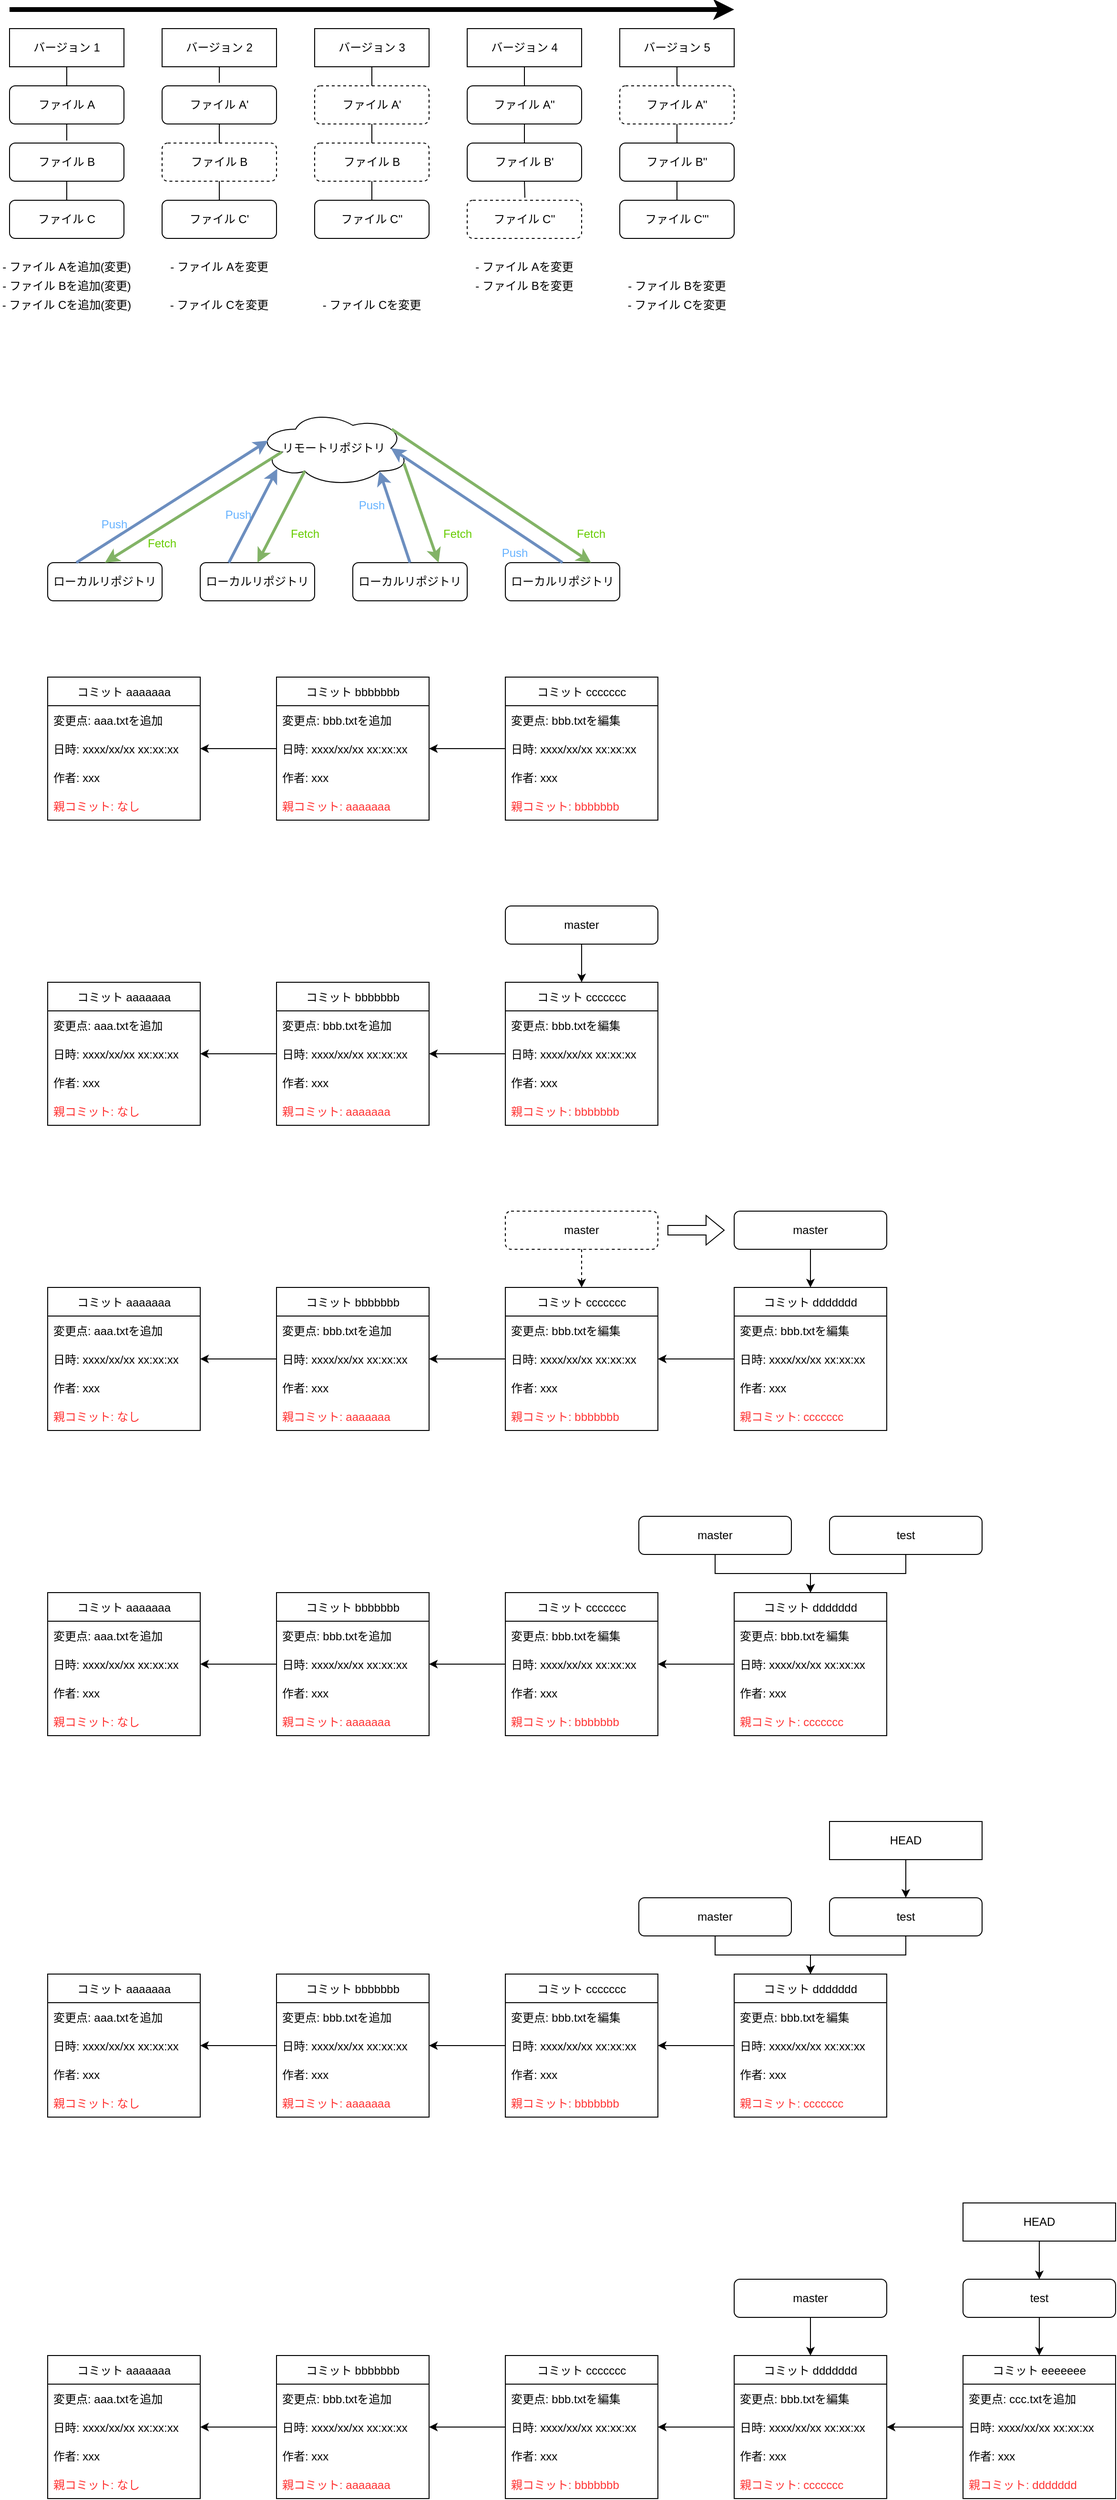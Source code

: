 <mxfile version="20.0.1" type="device"><diagram id="QOgFh1fIJp4ibmHqt40E" name="Page-1"><mxGraphModel dx="1240" dy="618" grid="1" gridSize="10" guides="1" tooltips="1" connect="1" arrows="1" fold="1" page="1" pageScale="1" pageWidth="850" pageHeight="1100" math="0" shadow="0"><root><mxCell id="0"/><mxCell id="1" parent="0"/><mxCell id="Jx6w7aCv0KyOKgqFX01R-22" style="edgeStyle=orthogonalEdgeStyle;rounded=0;orthogonalLoop=1;jettySize=auto;html=1;exitX=0.5;exitY=1;exitDx=0;exitDy=0;entryX=0.5;entryY=0;entryDx=0;entryDy=0;strokeColor=default;endArrow=none;endFill=0;" parent="1" source="Jx6w7aCv0KyOKgqFX01R-2" target="Jx6w7aCv0KyOKgqFX01R-7" edge="1"><mxGeometry relative="1" as="geometry"/></mxCell><mxCell id="Jx6w7aCv0KyOKgqFX01R-2" value="バージョン 1" style="rounded=0;whiteSpace=wrap;html=1;" parent="1" vertex="1"><mxGeometry x="40" y="80" width="120" height="40" as="geometry"/></mxCell><mxCell id="Jx6w7aCv0KyOKgqFX01R-25" style="edgeStyle=orthogonalEdgeStyle;rounded=0;orthogonalLoop=1;jettySize=auto;html=1;exitX=0.5;exitY=1;exitDx=0;exitDy=0;entryX=0.5;entryY=-0.079;entryDx=0;entryDy=0;entryPerimeter=0;endArrow=none;endFill=0;strokeColor=default;" parent="1" source="Jx6w7aCv0KyOKgqFX01R-3" target="Jx6w7aCv0KyOKgqFX01R-10" edge="1"><mxGeometry relative="1" as="geometry"/></mxCell><mxCell id="Jx6w7aCv0KyOKgqFX01R-3" value="バージョン 2" style="rounded=0;whiteSpace=wrap;html=1;" parent="1" vertex="1"><mxGeometry x="200" y="80" width="120" height="40" as="geometry"/></mxCell><mxCell id="Jx6w7aCv0KyOKgqFX01R-28" style="edgeStyle=orthogonalEdgeStyle;rounded=0;orthogonalLoop=1;jettySize=auto;html=1;exitX=0.5;exitY=1;exitDx=0;exitDy=0;entryX=0.5;entryY=0;entryDx=0;entryDy=0;endArrow=none;endFill=0;strokeColor=default;" parent="1" source="Jx6w7aCv0KyOKgqFX01R-4" target="Jx6w7aCv0KyOKgqFX01R-13" edge="1"><mxGeometry relative="1" as="geometry"/></mxCell><mxCell id="Jx6w7aCv0KyOKgqFX01R-4" value="バージョン 3" style="rounded=0;whiteSpace=wrap;html=1;" parent="1" vertex="1"><mxGeometry x="360" y="80" width="120" height="40" as="geometry"/></mxCell><mxCell id="Jx6w7aCv0KyOKgqFX01R-31" style="edgeStyle=orthogonalEdgeStyle;rounded=0;orthogonalLoop=1;jettySize=auto;html=1;exitX=0.5;exitY=1;exitDx=0;exitDy=0;entryX=0.5;entryY=0;entryDx=0;entryDy=0;endArrow=none;endFill=0;strokeColor=default;" parent="1" source="Jx6w7aCv0KyOKgqFX01R-5" target="Jx6w7aCv0KyOKgqFX01R-16" edge="1"><mxGeometry relative="1" as="geometry"/></mxCell><mxCell id="Jx6w7aCv0KyOKgqFX01R-5" value="バージョン 4" style="rounded=0;whiteSpace=wrap;html=1;" parent="1" vertex="1"><mxGeometry x="520" y="80" width="120" height="40" as="geometry"/></mxCell><mxCell id="Jx6w7aCv0KyOKgqFX01R-34" style="edgeStyle=orthogonalEdgeStyle;rounded=0;orthogonalLoop=1;jettySize=auto;html=1;exitX=0.5;exitY=1;exitDx=0;exitDy=0;entryX=0.5;entryY=0;entryDx=0;entryDy=0;endArrow=none;endFill=0;strokeColor=default;" parent="1" source="Jx6w7aCv0KyOKgqFX01R-6" target="Jx6w7aCv0KyOKgqFX01R-19" edge="1"><mxGeometry relative="1" as="geometry"/></mxCell><mxCell id="Jx6w7aCv0KyOKgqFX01R-6" value="バージョン 5" style="rounded=0;whiteSpace=wrap;html=1;" parent="1" vertex="1"><mxGeometry x="680" y="80" width="120" height="40" as="geometry"/></mxCell><mxCell id="Jx6w7aCv0KyOKgqFX01R-23" style="edgeStyle=orthogonalEdgeStyle;rounded=0;orthogonalLoop=1;jettySize=auto;html=1;exitX=0.5;exitY=1;exitDx=0;exitDy=0;entryX=0.5;entryY=-0.067;entryDx=0;entryDy=0;entryPerimeter=0;endArrow=none;endFill=0;strokeColor=default;" parent="1" source="Jx6w7aCv0KyOKgqFX01R-7" target="Jx6w7aCv0KyOKgqFX01R-8" edge="1"><mxGeometry relative="1" as="geometry"/></mxCell><mxCell id="Jx6w7aCv0KyOKgqFX01R-7" value="ファイル A" style="rounded=1;whiteSpace=wrap;html=1;" parent="1" vertex="1"><mxGeometry x="40" y="140" width="120" height="40" as="geometry"/></mxCell><mxCell id="Jx6w7aCv0KyOKgqFX01R-24" style="edgeStyle=orthogonalEdgeStyle;rounded=0;orthogonalLoop=1;jettySize=auto;html=1;exitX=0.5;exitY=1;exitDx=0;exitDy=0;entryX=0.5;entryY=0;entryDx=0;entryDy=0;endArrow=none;endFill=0;strokeColor=default;" parent="1" source="Jx6w7aCv0KyOKgqFX01R-8" target="Jx6w7aCv0KyOKgqFX01R-9" edge="1"><mxGeometry relative="1" as="geometry"/></mxCell><mxCell id="Jx6w7aCv0KyOKgqFX01R-8" value="ファイル B" style="rounded=1;whiteSpace=wrap;html=1;" parent="1" vertex="1"><mxGeometry x="40" y="200" width="120" height="40" as="geometry"/></mxCell><mxCell id="Jx6w7aCv0KyOKgqFX01R-9" value="ファイル C" style="rounded=1;whiteSpace=wrap;html=1;" parent="1" vertex="1"><mxGeometry x="40" y="260" width="120" height="40" as="geometry"/></mxCell><mxCell id="Jx6w7aCv0KyOKgqFX01R-26" style="edgeStyle=orthogonalEdgeStyle;rounded=0;orthogonalLoop=1;jettySize=auto;html=1;exitX=0.5;exitY=1;exitDx=0;exitDy=0;entryX=0.5;entryY=0;entryDx=0;entryDy=0;endArrow=none;endFill=0;strokeColor=default;" parent="1" source="Jx6w7aCv0KyOKgqFX01R-10" target="Jx6w7aCv0KyOKgqFX01R-11" edge="1"><mxGeometry relative="1" as="geometry"/></mxCell><mxCell id="Jx6w7aCv0KyOKgqFX01R-10" value="ファイル A'" style="rounded=1;whiteSpace=wrap;html=1;" parent="1" vertex="1"><mxGeometry x="200" y="140" width="120" height="40" as="geometry"/></mxCell><mxCell id="Jx6w7aCv0KyOKgqFX01R-27" style="edgeStyle=orthogonalEdgeStyle;rounded=0;orthogonalLoop=1;jettySize=auto;html=1;exitX=0.5;exitY=1;exitDx=0;exitDy=0;entryX=0.5;entryY=0;entryDx=0;entryDy=0;endArrow=none;endFill=0;strokeColor=default;" parent="1" source="Jx6w7aCv0KyOKgqFX01R-11" target="Jx6w7aCv0KyOKgqFX01R-12" edge="1"><mxGeometry relative="1" as="geometry"/></mxCell><mxCell id="Jx6w7aCv0KyOKgqFX01R-11" value="ファイル B" style="rounded=1;whiteSpace=wrap;html=1;dashed=1;" parent="1" vertex="1"><mxGeometry x="200" y="200" width="120" height="40" as="geometry"/></mxCell><mxCell id="Jx6w7aCv0KyOKgqFX01R-12" value="ファイル C'" style="rounded=1;whiteSpace=wrap;html=1;" parent="1" vertex="1"><mxGeometry x="200" y="260" width="120" height="40" as="geometry"/></mxCell><mxCell id="Jx6w7aCv0KyOKgqFX01R-29" style="edgeStyle=orthogonalEdgeStyle;rounded=0;orthogonalLoop=1;jettySize=auto;html=1;exitX=0.5;exitY=1;exitDx=0;exitDy=0;entryX=0.5;entryY=0;entryDx=0;entryDy=0;endArrow=none;endFill=0;strokeColor=default;" parent="1" source="Jx6w7aCv0KyOKgqFX01R-13" target="Jx6w7aCv0KyOKgqFX01R-14" edge="1"><mxGeometry relative="1" as="geometry"/></mxCell><mxCell id="Jx6w7aCv0KyOKgqFX01R-13" value="ファイル A'" style="rounded=1;whiteSpace=wrap;html=1;dashed=1;" parent="1" vertex="1"><mxGeometry x="360" y="140" width="120" height="40" as="geometry"/></mxCell><mxCell id="Jx6w7aCv0KyOKgqFX01R-30" style="edgeStyle=orthogonalEdgeStyle;rounded=0;orthogonalLoop=1;jettySize=auto;html=1;exitX=0.5;exitY=1;exitDx=0;exitDy=0;entryX=0.5;entryY=0;entryDx=0;entryDy=0;endArrow=none;endFill=0;strokeColor=default;" parent="1" source="Jx6w7aCv0KyOKgqFX01R-14" target="Jx6w7aCv0KyOKgqFX01R-15" edge="1"><mxGeometry relative="1" as="geometry"/></mxCell><mxCell id="Jx6w7aCv0KyOKgqFX01R-14" value="ファイル B" style="rounded=1;whiteSpace=wrap;html=1;dashed=1;" parent="1" vertex="1"><mxGeometry x="360" y="200" width="120" height="40" as="geometry"/></mxCell><mxCell id="Jx6w7aCv0KyOKgqFX01R-15" value="ファイル C''" style="rounded=1;whiteSpace=wrap;html=1;" parent="1" vertex="1"><mxGeometry x="360" y="260" width="120" height="40" as="geometry"/></mxCell><mxCell id="Jx6w7aCv0KyOKgqFX01R-32" style="edgeStyle=orthogonalEdgeStyle;rounded=0;orthogonalLoop=1;jettySize=auto;html=1;exitX=0.5;exitY=1;exitDx=0;exitDy=0;entryX=0.5;entryY=0;entryDx=0;entryDy=0;endArrow=none;endFill=0;strokeColor=default;" parent="1" source="Jx6w7aCv0KyOKgqFX01R-16" target="Jx6w7aCv0KyOKgqFX01R-17" edge="1"><mxGeometry relative="1" as="geometry"/></mxCell><mxCell id="Jx6w7aCv0KyOKgqFX01R-16" value="ファイル A''" style="rounded=1;whiteSpace=wrap;html=1;" parent="1" vertex="1"><mxGeometry x="520" y="140" width="120" height="40" as="geometry"/></mxCell><mxCell id="Jx6w7aCv0KyOKgqFX01R-33" style="edgeStyle=orthogonalEdgeStyle;rounded=0;orthogonalLoop=1;jettySize=auto;html=1;exitX=0.5;exitY=1;exitDx=0;exitDy=0;entryX=0.504;entryY=-0.067;entryDx=0;entryDy=0;entryPerimeter=0;endArrow=none;endFill=0;strokeColor=default;" parent="1" source="Jx6w7aCv0KyOKgqFX01R-17" target="Jx6w7aCv0KyOKgqFX01R-18" edge="1"><mxGeometry relative="1" as="geometry"/></mxCell><mxCell id="Jx6w7aCv0KyOKgqFX01R-17" value="ファイル B'" style="rounded=1;whiteSpace=wrap;html=1;" parent="1" vertex="1"><mxGeometry x="520" y="200" width="120" height="40" as="geometry"/></mxCell><mxCell id="Jx6w7aCv0KyOKgqFX01R-18" value="ファイル C''" style="rounded=1;whiteSpace=wrap;html=1;dashed=1;" parent="1" vertex="1"><mxGeometry x="520" y="260" width="120" height="40" as="geometry"/></mxCell><mxCell id="Jx6w7aCv0KyOKgqFX01R-35" style="edgeStyle=orthogonalEdgeStyle;rounded=0;orthogonalLoop=1;jettySize=auto;html=1;exitX=0.5;exitY=1;exitDx=0;exitDy=0;entryX=0.5;entryY=0;entryDx=0;entryDy=0;endArrow=none;endFill=0;strokeColor=default;" parent="1" source="Jx6w7aCv0KyOKgqFX01R-19" target="Jx6w7aCv0KyOKgqFX01R-20" edge="1"><mxGeometry relative="1" as="geometry"/></mxCell><mxCell id="Jx6w7aCv0KyOKgqFX01R-19" value="ファイル A''" style="rounded=1;whiteSpace=wrap;html=1;dashed=1;" parent="1" vertex="1"><mxGeometry x="680" y="140" width="120" height="40" as="geometry"/></mxCell><mxCell id="Jx6w7aCv0KyOKgqFX01R-36" style="edgeStyle=orthogonalEdgeStyle;rounded=0;orthogonalLoop=1;jettySize=auto;html=1;exitX=0.5;exitY=1;exitDx=0;exitDy=0;entryX=0.5;entryY=0;entryDx=0;entryDy=0;endArrow=none;endFill=0;strokeColor=default;" parent="1" source="Jx6w7aCv0KyOKgqFX01R-20" target="Jx6w7aCv0KyOKgqFX01R-21" edge="1"><mxGeometry relative="1" as="geometry"/></mxCell><mxCell id="Jx6w7aCv0KyOKgqFX01R-20" value="ファイル B''" style="rounded=1;whiteSpace=wrap;html=1;" parent="1" vertex="1"><mxGeometry x="680" y="200" width="120" height="40" as="geometry"/></mxCell><mxCell id="Jx6w7aCv0KyOKgqFX01R-21" value="ファイル C'''" style="rounded=1;whiteSpace=wrap;html=1;" parent="1" vertex="1"><mxGeometry x="680" y="260" width="120" height="40" as="geometry"/></mxCell><mxCell id="Jx6w7aCv0KyOKgqFX01R-37" value="" style="endArrow=classic;html=1;rounded=0;strokeColor=default;strokeWidth=5;" parent="1" edge="1"><mxGeometry width="50" height="50" relative="1" as="geometry"><mxPoint x="40" y="60" as="sourcePoint"/><mxPoint x="800" y="60" as="targetPoint"/></mxGeometry></mxCell><mxCell id="Jx6w7aCv0KyOKgqFX01R-38" value="- ファイル Aを追加(変更)" style="text;html=1;strokeColor=none;fillColor=none;align=center;verticalAlign=middle;whiteSpace=wrap;rounded=0;" parent="1" vertex="1"><mxGeometry x="30" y="320" width="140" height="20" as="geometry"/></mxCell><mxCell id="Jx6w7aCv0KyOKgqFX01R-39" value="- ファイル Bを追加(変更)" style="text;html=1;strokeColor=none;fillColor=none;align=center;verticalAlign=middle;whiteSpace=wrap;rounded=0;" parent="1" vertex="1"><mxGeometry x="30" y="340" width="140" height="20" as="geometry"/></mxCell><mxCell id="Jx6w7aCv0KyOKgqFX01R-40" value="- ファイル Cを追加(変更)" style="text;html=1;strokeColor=none;fillColor=none;align=center;verticalAlign=middle;whiteSpace=wrap;rounded=0;" parent="1" vertex="1"><mxGeometry x="30" y="360" width="140" height="20" as="geometry"/></mxCell><mxCell id="Jx6w7aCv0KyOKgqFX01R-41" value="- ファイル Aを変更" style="text;html=1;strokeColor=none;fillColor=none;align=center;verticalAlign=middle;whiteSpace=wrap;rounded=0;" parent="1" vertex="1"><mxGeometry x="200" y="320" width="120" height="20" as="geometry"/></mxCell><mxCell id="Jx6w7aCv0KyOKgqFX01R-43" value="- ファイル Cを変更" style="text;html=1;strokeColor=none;fillColor=none;align=center;verticalAlign=middle;whiteSpace=wrap;rounded=0;" parent="1" vertex="1"><mxGeometry x="200" y="360" width="120" height="20" as="geometry"/></mxCell><mxCell id="Jx6w7aCv0KyOKgqFX01R-46" value="- ファイル Cを変更" style="text;html=1;strokeColor=none;fillColor=none;align=center;verticalAlign=middle;whiteSpace=wrap;rounded=0;" parent="1" vertex="1"><mxGeometry x="360" y="360" width="120" height="20" as="geometry"/></mxCell><mxCell id="Jx6w7aCv0KyOKgqFX01R-47" value="- ファイル Aを変更" style="text;html=1;strokeColor=none;fillColor=none;align=center;verticalAlign=middle;whiteSpace=wrap;rounded=0;" parent="1" vertex="1"><mxGeometry x="520" y="320" width="120" height="20" as="geometry"/></mxCell><mxCell id="Jx6w7aCv0KyOKgqFX01R-48" value="- ファイル Bを変更" style="text;html=1;strokeColor=none;fillColor=none;align=center;verticalAlign=middle;whiteSpace=wrap;rounded=0;" parent="1" vertex="1"><mxGeometry x="520" y="340" width="120" height="20" as="geometry"/></mxCell><mxCell id="Jx6w7aCv0KyOKgqFX01R-51" value="- ファイル Bを変更" style="text;html=1;strokeColor=none;fillColor=none;align=center;verticalAlign=middle;whiteSpace=wrap;rounded=0;" parent="1" vertex="1"><mxGeometry x="680" y="340" width="120" height="20" as="geometry"/></mxCell><mxCell id="Jx6w7aCv0KyOKgqFX01R-52" value="- ファイル Cを変更" style="text;html=1;strokeColor=none;fillColor=none;align=center;verticalAlign=middle;whiteSpace=wrap;rounded=0;" parent="1" vertex="1"><mxGeometry x="680" y="360" width="120" height="20" as="geometry"/></mxCell><mxCell id="Jx6w7aCv0KyOKgqFX01R-53" value="リモートリポジトリ" style="ellipse;shape=cloud;whiteSpace=wrap;html=1;" parent="1" vertex="1"><mxGeometry x="300" y="480" width="160" height="80" as="geometry"/></mxCell><mxCell id="Jx6w7aCv0KyOKgqFX01R-55" value="ローカルリポジトリ" style="rounded=1;whiteSpace=wrap;html=1;" parent="1" vertex="1"><mxGeometry x="80" y="640" width="120" height="40" as="geometry"/></mxCell><mxCell id="Jx6w7aCv0KyOKgqFX01R-56" value="ローカルリポジトリ" style="rounded=1;whiteSpace=wrap;html=1;" parent="1" vertex="1"><mxGeometry x="240" y="640" width="120" height="40" as="geometry"/></mxCell><mxCell id="Jx6w7aCv0KyOKgqFX01R-57" value="ローカルリポジトリ" style="rounded=1;whiteSpace=wrap;html=1;" parent="1" vertex="1"><mxGeometry x="400" y="640" width="120" height="40" as="geometry"/></mxCell><mxCell id="Jx6w7aCv0KyOKgqFX01R-58" value="ローカルリポジトリ" style="rounded=1;whiteSpace=wrap;html=1;" parent="1" vertex="1"><mxGeometry x="560" y="640" width="120" height="40" as="geometry"/></mxCell><mxCell id="Jx6w7aCv0KyOKgqFX01R-65" value="" style="endArrow=classic;html=1;rounded=0;strokeColor=#6c8ebf;strokeWidth=3;exitX=0.25;exitY=0;exitDx=0;exitDy=0;entryX=0.07;entryY=0.4;entryDx=0;entryDy=0;entryPerimeter=0;fillColor=#dae8fc;" parent="1" source="Jx6w7aCv0KyOKgqFX01R-55" target="Jx6w7aCv0KyOKgqFX01R-53" edge="1"><mxGeometry width="50" height="50" relative="1" as="geometry"><mxPoint x="520" y="620" as="sourcePoint"/><mxPoint x="280" y="520" as="targetPoint"/></mxGeometry></mxCell><mxCell id="Jx6w7aCv0KyOKgqFX01R-66" value="" style="endArrow=classic;html=1;rounded=0;strokeColor=#82b366;strokeWidth=3;exitX=0.16;exitY=0.55;exitDx=0;exitDy=0;exitPerimeter=0;entryX=0.5;entryY=0;entryDx=0;entryDy=0;fillColor=#d5e8d4;" parent="1" source="Jx6w7aCv0KyOKgqFX01R-53" target="Jx6w7aCv0KyOKgqFX01R-55" edge="1"><mxGeometry width="50" height="50" relative="1" as="geometry"><mxPoint x="120" y="650" as="sourcePoint"/><mxPoint x="290" y="600" as="targetPoint"/></mxGeometry></mxCell><mxCell id="Jx6w7aCv0KyOKgqFX01R-67" value="" style="endArrow=classic;html=1;rounded=0;strokeColor=#6c8ebf;strokeWidth=3;exitX=0.25;exitY=0;exitDx=0;exitDy=0;entryX=0.13;entryY=0.77;entryDx=0;entryDy=0;entryPerimeter=0;fillColor=#dae8fc;" parent="1" source="Jx6w7aCv0KyOKgqFX01R-56" target="Jx6w7aCv0KyOKgqFX01R-53" edge="1"><mxGeometry width="50" height="50" relative="1" as="geometry"><mxPoint x="280" y="640" as="sourcePoint"/><mxPoint x="481.2" y="512" as="targetPoint"/></mxGeometry></mxCell><mxCell id="Jx6w7aCv0KyOKgqFX01R-68" value="" style="endArrow=classic;html=1;rounded=0;strokeColor=#82b366;strokeWidth=3;exitX=0.31;exitY=0.8;exitDx=0;exitDy=0;exitPerimeter=0;entryX=0.5;entryY=0;entryDx=0;entryDy=0;fillColor=#d5e8d4;" parent="1" source="Jx6w7aCv0KyOKgqFX01R-53" target="Jx6w7aCv0KyOKgqFX01R-56" edge="1"><mxGeometry width="50" height="50" relative="1" as="geometry"><mxPoint x="495.6" y="524" as="sourcePoint"/><mxPoint x="310" y="640" as="targetPoint"/></mxGeometry></mxCell><mxCell id="Jx6w7aCv0KyOKgqFX01R-69" value="" style="endArrow=classic;html=1;rounded=0;strokeColor=#6c8ebf;strokeWidth=3;exitX=0.5;exitY=0;exitDx=0;exitDy=0;entryX=0.8;entryY=0.8;entryDx=0;entryDy=0;entryPerimeter=0;fillColor=#dae8fc;" parent="1" source="Jx6w7aCv0KyOKgqFX01R-57" target="Jx6w7aCv0KyOKgqFX01R-53" edge="1"><mxGeometry width="50" height="50" relative="1" as="geometry"><mxPoint x="530" y="628.4" as="sourcePoint"/><mxPoint x="580.8" y="530.0" as="targetPoint"/></mxGeometry></mxCell><mxCell id="Jx6w7aCv0KyOKgqFX01R-70" value="" style="endArrow=classic;html=1;rounded=0;strokeColor=#82b366;strokeWidth=3;exitX=0.96;exitY=0.7;exitDx=0;exitDy=0;exitPerimeter=0;entryX=0.75;entryY=0;entryDx=0;entryDy=0;fillColor=#d5e8d4;" parent="1" source="Jx6w7aCv0KyOKgqFX01R-53" target="Jx6w7aCv0KyOKgqFX01R-57" edge="1"><mxGeometry width="50" height="50" relative="1" as="geometry"><mxPoint x="609.6" y="532.4" as="sourcePoint"/><mxPoint x="560" y="628.4" as="targetPoint"/></mxGeometry></mxCell><mxCell id="Jx6w7aCv0KyOKgqFX01R-71" value="" style="endArrow=classic;html=1;rounded=0;strokeColor=#6c8ebf;strokeWidth=3;exitX=0.5;exitY=0;exitDx=0;exitDy=0;entryX=0.875;entryY=0.5;entryDx=0;entryDy=0;entryPerimeter=0;fillColor=#dae8fc;" parent="1" source="Jx6w7aCv0KyOKgqFX01R-58" target="Jx6w7aCv0KyOKgqFX01R-53" edge="1"><mxGeometry width="50" height="50" relative="1" as="geometry"><mxPoint x="581" y="614" as="sourcePoint"/><mxPoint x="549" y="518" as="targetPoint"/></mxGeometry></mxCell><mxCell id="Jx6w7aCv0KyOKgqFX01R-72" value="" style="endArrow=classic;html=1;rounded=0;strokeColor=#82b366;strokeWidth=3;exitX=0.88;exitY=0.25;exitDx=0;exitDy=0;exitPerimeter=0;entryX=0.75;entryY=0;entryDx=0;entryDy=0;fillColor=#d5e8d4;" parent="1" source="Jx6w7aCv0KyOKgqFX01R-53" target="Jx6w7aCv0KyOKgqFX01R-58" edge="1"><mxGeometry width="50" height="50" relative="1" as="geometry"><mxPoint x="574.6" y="510" as="sourcePoint"/><mxPoint x="611" y="614" as="targetPoint"/></mxGeometry></mxCell><mxCell id="Jx6w7aCv0KyOKgqFX01R-73" value="Push" style="text;html=1;strokeColor=none;fillColor=none;align=center;verticalAlign=middle;whiteSpace=wrap;rounded=0;fontColor=#66B2FF;" parent="1" vertex="1"><mxGeometry x="130" y="590" width="40" height="20" as="geometry"/></mxCell><mxCell id="Jx6w7aCv0KyOKgqFX01R-74" value="Push" style="text;html=1;strokeColor=none;fillColor=none;align=center;verticalAlign=middle;whiteSpace=wrap;rounded=0;fontColor=#66B2FF;" parent="1" vertex="1"><mxGeometry x="260" y="580" width="40" height="20" as="geometry"/></mxCell><mxCell id="Jx6w7aCv0KyOKgqFX01R-75" value="Push" style="text;html=1;strokeColor=none;fillColor=none;align=center;verticalAlign=middle;whiteSpace=wrap;rounded=0;fontColor=#66B2FF;" parent="1" vertex="1"><mxGeometry x="400" y="570" width="40" height="20" as="geometry"/></mxCell><mxCell id="Jx6w7aCv0KyOKgqFX01R-76" value="Push" style="text;html=1;strokeColor=none;fillColor=none;align=center;verticalAlign=middle;whiteSpace=wrap;rounded=0;fontColor=#66B2FF;" parent="1" vertex="1"><mxGeometry x="550" y="620" width="40" height="20" as="geometry"/></mxCell><mxCell id="Jx6w7aCv0KyOKgqFX01R-77" value="Fetch" style="text;html=1;strokeColor=none;fillColor=none;align=center;verticalAlign=middle;whiteSpace=wrap;rounded=0;fontColor=#66CC00;" parent="1" vertex="1"><mxGeometry x="180" y="610" width="40" height="20" as="geometry"/></mxCell><mxCell id="Jx6w7aCv0KyOKgqFX01R-78" value="Fetch" style="text;html=1;strokeColor=none;fillColor=none;align=center;verticalAlign=middle;whiteSpace=wrap;rounded=0;fontColor=#66CC00;" parent="1" vertex="1"><mxGeometry x="330" y="600" width="40" height="20" as="geometry"/></mxCell><mxCell id="Jx6w7aCv0KyOKgqFX01R-79" value="Fetch" style="text;html=1;strokeColor=none;fillColor=none;align=center;verticalAlign=middle;whiteSpace=wrap;rounded=0;fontColor=#66CC00;" parent="1" vertex="1"><mxGeometry x="490" y="600" width="40" height="20" as="geometry"/></mxCell><mxCell id="Jx6w7aCv0KyOKgqFX01R-80" value="Fetch" style="text;html=1;strokeColor=none;fillColor=none;align=center;verticalAlign=middle;whiteSpace=wrap;rounded=0;fontColor=#66CC00;" parent="1" vertex="1"><mxGeometry x="630" y="600" width="40" height="20" as="geometry"/></mxCell><mxCell id="-uZwQljASvVRR6IXwIdo-3" value="コミット aaaaaaa" style="swimlane;fontStyle=0;childLayout=stackLayout;horizontal=1;startSize=30;horizontalStack=0;resizeParent=1;resizeParentMax=0;resizeLast=0;collapsible=1;marginBottom=0;" vertex="1" parent="1"><mxGeometry x="80" y="760" width="160" height="150" as="geometry"><mxRectangle x="80" y="840" width="130" height="30" as="alternateBounds"/></mxGeometry></mxCell><mxCell id="-uZwQljASvVRR6IXwIdo-4" value="変更点: aaa.txtを追加" style="text;strokeColor=none;fillColor=none;align=left;verticalAlign=middle;spacingLeft=4;spacingRight=4;overflow=hidden;points=[[0,0.5],[1,0.5]];portConstraint=eastwest;rotatable=0;" vertex="1" parent="-uZwQljASvVRR6IXwIdo-3"><mxGeometry y="30" width="160" height="30" as="geometry"/></mxCell><mxCell id="-uZwQljASvVRR6IXwIdo-5" value="日時: xxxx/xx/xx xx:xx:xx" style="text;strokeColor=none;fillColor=none;align=left;verticalAlign=middle;spacingLeft=4;spacingRight=4;overflow=hidden;points=[[0,0.5],[1,0.5]];portConstraint=eastwest;rotatable=0;" vertex="1" parent="-uZwQljASvVRR6IXwIdo-3"><mxGeometry y="60" width="160" height="30" as="geometry"/></mxCell><mxCell id="-uZwQljASvVRR6IXwIdo-7" value="作者: xxx" style="text;strokeColor=none;fillColor=none;align=left;verticalAlign=middle;spacingLeft=4;spacingRight=4;overflow=hidden;points=[[0,0.5],[1,0.5]];portConstraint=eastwest;rotatable=0;" vertex="1" parent="-uZwQljASvVRR6IXwIdo-3"><mxGeometry y="90" width="160" height="30" as="geometry"/></mxCell><mxCell id="-uZwQljASvVRR6IXwIdo-9" value="親コミット: なし" style="text;strokeColor=none;fillColor=none;align=left;verticalAlign=middle;spacingLeft=4;spacingRight=4;overflow=hidden;points=[[0,0.5],[1,0.5]];portConstraint=eastwest;rotatable=0;fontColor=#FF3333;" vertex="1" parent="-uZwQljASvVRR6IXwIdo-3"><mxGeometry y="120" width="160" height="30" as="geometry"/></mxCell><mxCell id="-uZwQljASvVRR6IXwIdo-10" value="コミット bbbbbbb" style="swimlane;fontStyle=0;childLayout=stackLayout;horizontal=1;startSize=30;horizontalStack=0;resizeParent=1;resizeParentMax=0;resizeLast=0;collapsible=1;marginBottom=0;" vertex="1" parent="1"><mxGeometry x="320" y="760" width="160" height="150" as="geometry"><mxRectangle x="80" y="840" width="130" height="30" as="alternateBounds"/></mxGeometry></mxCell><mxCell id="-uZwQljASvVRR6IXwIdo-11" value="変更点: bbb.txtを追加" style="text;strokeColor=none;fillColor=none;align=left;verticalAlign=middle;spacingLeft=4;spacingRight=4;overflow=hidden;points=[[0,0.5],[1,0.5]];portConstraint=eastwest;rotatable=0;" vertex="1" parent="-uZwQljASvVRR6IXwIdo-10"><mxGeometry y="30" width="160" height="30" as="geometry"/></mxCell><mxCell id="-uZwQljASvVRR6IXwIdo-12" value="日時: xxxx/xx/xx xx:xx:xx" style="text;strokeColor=none;fillColor=none;align=left;verticalAlign=middle;spacingLeft=4;spacingRight=4;overflow=hidden;points=[[0,0.5],[1,0.5]];portConstraint=eastwest;rotatable=0;" vertex="1" parent="-uZwQljASvVRR6IXwIdo-10"><mxGeometry y="60" width="160" height="30" as="geometry"/></mxCell><mxCell id="-uZwQljASvVRR6IXwIdo-13" value="作者: xxx" style="text;strokeColor=none;fillColor=none;align=left;verticalAlign=middle;spacingLeft=4;spacingRight=4;overflow=hidden;points=[[0,0.5],[1,0.5]];portConstraint=eastwest;rotatable=0;" vertex="1" parent="-uZwQljASvVRR6IXwIdo-10"><mxGeometry y="90" width="160" height="30" as="geometry"/></mxCell><mxCell id="-uZwQljASvVRR6IXwIdo-14" value="親コミット: aaaaaaa" style="text;strokeColor=none;fillColor=none;align=left;verticalAlign=middle;spacingLeft=4;spacingRight=4;overflow=hidden;points=[[0,0.5],[1,0.5]];portConstraint=eastwest;rotatable=0;fontColor=#FF3333;" vertex="1" parent="-uZwQljASvVRR6IXwIdo-10"><mxGeometry y="120" width="160" height="30" as="geometry"/></mxCell><mxCell id="-uZwQljASvVRR6IXwIdo-17" style="edgeStyle=orthogonalEdgeStyle;rounded=0;orthogonalLoop=1;jettySize=auto;html=1;exitX=0;exitY=0.5;exitDx=0;exitDy=0;entryX=1;entryY=0.5;entryDx=0;entryDy=0;" edge="1" parent="1" source="-uZwQljASvVRR6IXwIdo-12" target="-uZwQljASvVRR6IXwIdo-5"><mxGeometry relative="1" as="geometry"/></mxCell><mxCell id="-uZwQljASvVRR6IXwIdo-18" value="コミット ccccccc" style="swimlane;fontStyle=0;childLayout=stackLayout;horizontal=1;startSize=30;horizontalStack=0;resizeParent=1;resizeParentMax=0;resizeLast=0;collapsible=1;marginBottom=0;" vertex="1" parent="1"><mxGeometry x="560" y="760" width="160" height="150" as="geometry"><mxRectangle x="80" y="840" width="130" height="30" as="alternateBounds"/></mxGeometry></mxCell><mxCell id="-uZwQljASvVRR6IXwIdo-19" value="変更点: bbb.txtを編集" style="text;strokeColor=none;fillColor=none;align=left;verticalAlign=middle;spacingLeft=4;spacingRight=4;overflow=hidden;points=[[0,0.5],[1,0.5]];portConstraint=eastwest;rotatable=0;" vertex="1" parent="-uZwQljASvVRR6IXwIdo-18"><mxGeometry y="30" width="160" height="30" as="geometry"/></mxCell><mxCell id="-uZwQljASvVRR6IXwIdo-20" value="日時: xxxx/xx/xx xx:xx:xx" style="text;strokeColor=none;fillColor=none;align=left;verticalAlign=middle;spacingLeft=4;spacingRight=4;overflow=hidden;points=[[0,0.5],[1,0.5]];portConstraint=eastwest;rotatable=0;" vertex="1" parent="-uZwQljASvVRR6IXwIdo-18"><mxGeometry y="60" width="160" height="30" as="geometry"/></mxCell><mxCell id="-uZwQljASvVRR6IXwIdo-21" value="作者: xxx" style="text;strokeColor=none;fillColor=none;align=left;verticalAlign=middle;spacingLeft=4;spacingRight=4;overflow=hidden;points=[[0,0.5],[1,0.5]];portConstraint=eastwest;rotatable=0;" vertex="1" parent="-uZwQljASvVRR6IXwIdo-18"><mxGeometry y="90" width="160" height="30" as="geometry"/></mxCell><mxCell id="-uZwQljASvVRR6IXwIdo-22" value="親コミット: bbbbbbb" style="text;strokeColor=none;fillColor=none;align=left;verticalAlign=middle;spacingLeft=4;spacingRight=4;overflow=hidden;points=[[0,0.5],[1,0.5]];portConstraint=eastwest;rotatable=0;fontColor=#FF3333;" vertex="1" parent="-uZwQljASvVRR6IXwIdo-18"><mxGeometry y="120" width="160" height="30" as="geometry"/></mxCell><mxCell id="-uZwQljASvVRR6IXwIdo-23" style="edgeStyle=orthogonalEdgeStyle;rounded=0;orthogonalLoop=1;jettySize=auto;html=1;exitX=0;exitY=0.5;exitDx=0;exitDy=0;entryX=1;entryY=0.5;entryDx=0;entryDy=0;fontColor=#FF3333;" edge="1" parent="1" source="-uZwQljASvVRR6IXwIdo-20" target="-uZwQljASvVRR6IXwIdo-12"><mxGeometry relative="1" as="geometry"/></mxCell><mxCell id="-uZwQljASvVRR6IXwIdo-24" value="コミット aaaaaaa" style="swimlane;fontStyle=0;childLayout=stackLayout;horizontal=1;startSize=30;horizontalStack=0;resizeParent=1;resizeParentMax=0;resizeLast=0;collapsible=1;marginBottom=0;" vertex="1" parent="1"><mxGeometry x="80" y="1080" width="160" height="150" as="geometry"><mxRectangle x="80" y="840" width="130" height="30" as="alternateBounds"/></mxGeometry></mxCell><mxCell id="-uZwQljASvVRR6IXwIdo-25" value="変更点: aaa.txtを追加" style="text;strokeColor=none;fillColor=none;align=left;verticalAlign=middle;spacingLeft=4;spacingRight=4;overflow=hidden;points=[[0,0.5],[1,0.5]];portConstraint=eastwest;rotatable=0;" vertex="1" parent="-uZwQljASvVRR6IXwIdo-24"><mxGeometry y="30" width="160" height="30" as="geometry"/></mxCell><mxCell id="-uZwQljASvVRR6IXwIdo-26" value="日時: xxxx/xx/xx xx:xx:xx" style="text;strokeColor=none;fillColor=none;align=left;verticalAlign=middle;spacingLeft=4;spacingRight=4;overflow=hidden;points=[[0,0.5],[1,0.5]];portConstraint=eastwest;rotatable=0;" vertex="1" parent="-uZwQljASvVRR6IXwIdo-24"><mxGeometry y="60" width="160" height="30" as="geometry"/></mxCell><mxCell id="-uZwQljASvVRR6IXwIdo-27" value="作者: xxx" style="text;strokeColor=none;fillColor=none;align=left;verticalAlign=middle;spacingLeft=4;spacingRight=4;overflow=hidden;points=[[0,0.5],[1,0.5]];portConstraint=eastwest;rotatable=0;" vertex="1" parent="-uZwQljASvVRR6IXwIdo-24"><mxGeometry y="90" width="160" height="30" as="geometry"/></mxCell><mxCell id="-uZwQljASvVRR6IXwIdo-28" value="親コミット: なし" style="text;strokeColor=none;fillColor=none;align=left;verticalAlign=middle;spacingLeft=4;spacingRight=4;overflow=hidden;points=[[0,0.5],[1,0.5]];portConstraint=eastwest;rotatable=0;fontColor=#FF3333;" vertex="1" parent="-uZwQljASvVRR6IXwIdo-24"><mxGeometry y="120" width="160" height="30" as="geometry"/></mxCell><mxCell id="-uZwQljASvVRR6IXwIdo-29" value="コミット bbbbbbb" style="swimlane;fontStyle=0;childLayout=stackLayout;horizontal=1;startSize=30;horizontalStack=0;resizeParent=1;resizeParentMax=0;resizeLast=0;collapsible=1;marginBottom=0;" vertex="1" parent="1"><mxGeometry x="320" y="1080" width="160" height="150" as="geometry"><mxRectangle x="80" y="840" width="130" height="30" as="alternateBounds"/></mxGeometry></mxCell><mxCell id="-uZwQljASvVRR6IXwIdo-30" value="変更点: bbb.txtを追加" style="text;strokeColor=none;fillColor=none;align=left;verticalAlign=middle;spacingLeft=4;spacingRight=4;overflow=hidden;points=[[0,0.5],[1,0.5]];portConstraint=eastwest;rotatable=0;" vertex="1" parent="-uZwQljASvVRR6IXwIdo-29"><mxGeometry y="30" width="160" height="30" as="geometry"/></mxCell><mxCell id="-uZwQljASvVRR6IXwIdo-31" value="日時: xxxx/xx/xx xx:xx:xx" style="text;strokeColor=none;fillColor=none;align=left;verticalAlign=middle;spacingLeft=4;spacingRight=4;overflow=hidden;points=[[0,0.5],[1,0.5]];portConstraint=eastwest;rotatable=0;" vertex="1" parent="-uZwQljASvVRR6IXwIdo-29"><mxGeometry y="60" width="160" height="30" as="geometry"/></mxCell><mxCell id="-uZwQljASvVRR6IXwIdo-32" value="作者: xxx" style="text;strokeColor=none;fillColor=none;align=left;verticalAlign=middle;spacingLeft=4;spacingRight=4;overflow=hidden;points=[[0,0.5],[1,0.5]];portConstraint=eastwest;rotatable=0;" vertex="1" parent="-uZwQljASvVRR6IXwIdo-29"><mxGeometry y="90" width="160" height="30" as="geometry"/></mxCell><mxCell id="-uZwQljASvVRR6IXwIdo-33" value="親コミット: aaaaaaa" style="text;strokeColor=none;fillColor=none;align=left;verticalAlign=middle;spacingLeft=4;spacingRight=4;overflow=hidden;points=[[0,0.5],[1,0.5]];portConstraint=eastwest;rotatable=0;fontColor=#FF3333;" vertex="1" parent="-uZwQljASvVRR6IXwIdo-29"><mxGeometry y="120" width="160" height="30" as="geometry"/></mxCell><mxCell id="-uZwQljASvVRR6IXwIdo-34" style="edgeStyle=orthogonalEdgeStyle;rounded=0;orthogonalLoop=1;jettySize=auto;html=1;exitX=0;exitY=0.5;exitDx=0;exitDy=0;entryX=1;entryY=0.5;entryDx=0;entryDy=0;" edge="1" source="-uZwQljASvVRR6IXwIdo-31" target="-uZwQljASvVRR6IXwIdo-26" parent="1"><mxGeometry relative="1" as="geometry"/></mxCell><mxCell id="-uZwQljASvVRR6IXwIdo-35" value="コミット ccccccc" style="swimlane;fontStyle=0;childLayout=stackLayout;horizontal=1;startSize=30;horizontalStack=0;resizeParent=1;resizeParentMax=0;resizeLast=0;collapsible=1;marginBottom=0;" vertex="1" parent="1"><mxGeometry x="560" y="1080" width="160" height="150" as="geometry"><mxRectangle x="80" y="840" width="130" height="30" as="alternateBounds"/></mxGeometry></mxCell><mxCell id="-uZwQljASvVRR6IXwIdo-36" value="変更点: bbb.txtを編集" style="text;strokeColor=none;fillColor=none;align=left;verticalAlign=middle;spacingLeft=4;spacingRight=4;overflow=hidden;points=[[0,0.5],[1,0.5]];portConstraint=eastwest;rotatable=0;" vertex="1" parent="-uZwQljASvVRR6IXwIdo-35"><mxGeometry y="30" width="160" height="30" as="geometry"/></mxCell><mxCell id="-uZwQljASvVRR6IXwIdo-37" value="日時: xxxx/xx/xx xx:xx:xx" style="text;strokeColor=none;fillColor=none;align=left;verticalAlign=middle;spacingLeft=4;spacingRight=4;overflow=hidden;points=[[0,0.5],[1,0.5]];portConstraint=eastwest;rotatable=0;" vertex="1" parent="-uZwQljASvVRR6IXwIdo-35"><mxGeometry y="60" width="160" height="30" as="geometry"/></mxCell><mxCell id="-uZwQljASvVRR6IXwIdo-38" value="作者: xxx" style="text;strokeColor=none;fillColor=none;align=left;verticalAlign=middle;spacingLeft=4;spacingRight=4;overflow=hidden;points=[[0,0.5],[1,0.5]];portConstraint=eastwest;rotatable=0;" vertex="1" parent="-uZwQljASvVRR6IXwIdo-35"><mxGeometry y="90" width="160" height="30" as="geometry"/></mxCell><mxCell id="-uZwQljASvVRR6IXwIdo-39" value="親コミット: bbbbbbb" style="text;strokeColor=none;fillColor=none;align=left;verticalAlign=middle;spacingLeft=4;spacingRight=4;overflow=hidden;points=[[0,0.5],[1,0.5]];portConstraint=eastwest;rotatable=0;fontColor=#FF3333;" vertex="1" parent="-uZwQljASvVRR6IXwIdo-35"><mxGeometry y="120" width="160" height="30" as="geometry"/></mxCell><mxCell id="-uZwQljASvVRR6IXwIdo-40" style="edgeStyle=orthogonalEdgeStyle;rounded=0;orthogonalLoop=1;jettySize=auto;html=1;exitX=0;exitY=0.5;exitDx=0;exitDy=0;entryX=1;entryY=0.5;entryDx=0;entryDy=0;fontColor=#FF3333;" edge="1" source="-uZwQljASvVRR6IXwIdo-37" target="-uZwQljASvVRR6IXwIdo-31" parent="1"><mxGeometry relative="1" as="geometry"/></mxCell><mxCell id="-uZwQljASvVRR6IXwIdo-42" style="edgeStyle=orthogonalEdgeStyle;rounded=0;orthogonalLoop=1;jettySize=auto;html=1;exitX=0.5;exitY=1;exitDx=0;exitDy=0;entryX=0.5;entryY=0;entryDx=0;entryDy=0;fontColor=#000000;" edge="1" parent="1" source="-uZwQljASvVRR6IXwIdo-41" target="-uZwQljASvVRR6IXwIdo-35"><mxGeometry relative="1" as="geometry"/></mxCell><mxCell id="-uZwQljASvVRR6IXwIdo-41" value="master" style="rounded=1;whiteSpace=wrap;html=1;fontColor=#000000;" vertex="1" parent="1"><mxGeometry x="560" y="1000" width="160" height="40" as="geometry"/></mxCell><mxCell id="-uZwQljASvVRR6IXwIdo-43" value="コミット aaaaaaa" style="swimlane;fontStyle=0;childLayout=stackLayout;horizontal=1;startSize=30;horizontalStack=0;resizeParent=1;resizeParentMax=0;resizeLast=0;collapsible=1;marginBottom=0;" vertex="1" parent="1"><mxGeometry x="80" y="1400" width="160" height="150" as="geometry"><mxRectangle x="80" y="840" width="130" height="30" as="alternateBounds"/></mxGeometry></mxCell><mxCell id="-uZwQljASvVRR6IXwIdo-44" value="変更点: aaa.txtを追加" style="text;strokeColor=none;fillColor=none;align=left;verticalAlign=middle;spacingLeft=4;spacingRight=4;overflow=hidden;points=[[0,0.5],[1,0.5]];portConstraint=eastwest;rotatable=0;" vertex="1" parent="-uZwQljASvVRR6IXwIdo-43"><mxGeometry y="30" width="160" height="30" as="geometry"/></mxCell><mxCell id="-uZwQljASvVRR6IXwIdo-45" value="日時: xxxx/xx/xx xx:xx:xx" style="text;strokeColor=none;fillColor=none;align=left;verticalAlign=middle;spacingLeft=4;spacingRight=4;overflow=hidden;points=[[0,0.5],[1,0.5]];portConstraint=eastwest;rotatable=0;" vertex="1" parent="-uZwQljASvVRR6IXwIdo-43"><mxGeometry y="60" width="160" height="30" as="geometry"/></mxCell><mxCell id="-uZwQljASvVRR6IXwIdo-46" value="作者: xxx" style="text;strokeColor=none;fillColor=none;align=left;verticalAlign=middle;spacingLeft=4;spacingRight=4;overflow=hidden;points=[[0,0.5],[1,0.5]];portConstraint=eastwest;rotatable=0;" vertex="1" parent="-uZwQljASvVRR6IXwIdo-43"><mxGeometry y="90" width="160" height="30" as="geometry"/></mxCell><mxCell id="-uZwQljASvVRR6IXwIdo-47" value="親コミット: なし" style="text;strokeColor=none;fillColor=none;align=left;verticalAlign=middle;spacingLeft=4;spacingRight=4;overflow=hidden;points=[[0,0.5],[1,0.5]];portConstraint=eastwest;rotatable=0;fontColor=#FF3333;" vertex="1" parent="-uZwQljASvVRR6IXwIdo-43"><mxGeometry y="120" width="160" height="30" as="geometry"/></mxCell><mxCell id="-uZwQljASvVRR6IXwIdo-48" value="コミット bbbbbbb" style="swimlane;fontStyle=0;childLayout=stackLayout;horizontal=1;startSize=30;horizontalStack=0;resizeParent=1;resizeParentMax=0;resizeLast=0;collapsible=1;marginBottom=0;" vertex="1" parent="1"><mxGeometry x="320" y="1400" width="160" height="150" as="geometry"><mxRectangle x="80" y="840" width="130" height="30" as="alternateBounds"/></mxGeometry></mxCell><mxCell id="-uZwQljASvVRR6IXwIdo-49" value="変更点: bbb.txtを追加" style="text;strokeColor=none;fillColor=none;align=left;verticalAlign=middle;spacingLeft=4;spacingRight=4;overflow=hidden;points=[[0,0.5],[1,0.5]];portConstraint=eastwest;rotatable=0;" vertex="1" parent="-uZwQljASvVRR6IXwIdo-48"><mxGeometry y="30" width="160" height="30" as="geometry"/></mxCell><mxCell id="-uZwQljASvVRR6IXwIdo-50" value="日時: xxxx/xx/xx xx:xx:xx" style="text;strokeColor=none;fillColor=none;align=left;verticalAlign=middle;spacingLeft=4;spacingRight=4;overflow=hidden;points=[[0,0.5],[1,0.5]];portConstraint=eastwest;rotatable=0;" vertex="1" parent="-uZwQljASvVRR6IXwIdo-48"><mxGeometry y="60" width="160" height="30" as="geometry"/></mxCell><mxCell id="-uZwQljASvVRR6IXwIdo-51" value="作者: xxx" style="text;strokeColor=none;fillColor=none;align=left;verticalAlign=middle;spacingLeft=4;spacingRight=4;overflow=hidden;points=[[0,0.5],[1,0.5]];portConstraint=eastwest;rotatable=0;" vertex="1" parent="-uZwQljASvVRR6IXwIdo-48"><mxGeometry y="90" width="160" height="30" as="geometry"/></mxCell><mxCell id="-uZwQljASvVRR6IXwIdo-52" value="親コミット: aaaaaaa" style="text;strokeColor=none;fillColor=none;align=left;verticalAlign=middle;spacingLeft=4;spacingRight=4;overflow=hidden;points=[[0,0.5],[1,0.5]];portConstraint=eastwest;rotatable=0;fontColor=#FF3333;" vertex="1" parent="-uZwQljASvVRR6IXwIdo-48"><mxGeometry y="120" width="160" height="30" as="geometry"/></mxCell><mxCell id="-uZwQljASvVRR6IXwIdo-53" style="edgeStyle=orthogonalEdgeStyle;rounded=0;orthogonalLoop=1;jettySize=auto;html=1;exitX=0;exitY=0.5;exitDx=0;exitDy=0;entryX=1;entryY=0.5;entryDx=0;entryDy=0;" edge="1" source="-uZwQljASvVRR6IXwIdo-50" target="-uZwQljASvVRR6IXwIdo-45" parent="1"><mxGeometry relative="1" as="geometry"/></mxCell><mxCell id="-uZwQljASvVRR6IXwIdo-54" value="コミット ccccccc" style="swimlane;fontStyle=0;childLayout=stackLayout;horizontal=1;startSize=30;horizontalStack=0;resizeParent=1;resizeParentMax=0;resizeLast=0;collapsible=1;marginBottom=0;" vertex="1" parent="1"><mxGeometry x="560" y="1400" width="160" height="150" as="geometry"><mxRectangle x="80" y="840" width="130" height="30" as="alternateBounds"/></mxGeometry></mxCell><mxCell id="-uZwQljASvVRR6IXwIdo-55" value="変更点: bbb.txtを編集" style="text;strokeColor=none;fillColor=none;align=left;verticalAlign=middle;spacingLeft=4;spacingRight=4;overflow=hidden;points=[[0,0.5],[1,0.5]];portConstraint=eastwest;rotatable=0;" vertex="1" parent="-uZwQljASvVRR6IXwIdo-54"><mxGeometry y="30" width="160" height="30" as="geometry"/></mxCell><mxCell id="-uZwQljASvVRR6IXwIdo-56" value="日時: xxxx/xx/xx xx:xx:xx" style="text;strokeColor=none;fillColor=none;align=left;verticalAlign=middle;spacingLeft=4;spacingRight=4;overflow=hidden;points=[[0,0.5],[1,0.5]];portConstraint=eastwest;rotatable=0;" vertex="1" parent="-uZwQljASvVRR6IXwIdo-54"><mxGeometry y="60" width="160" height="30" as="geometry"/></mxCell><mxCell id="-uZwQljASvVRR6IXwIdo-57" value="作者: xxx" style="text;strokeColor=none;fillColor=none;align=left;verticalAlign=middle;spacingLeft=4;spacingRight=4;overflow=hidden;points=[[0,0.5],[1,0.5]];portConstraint=eastwest;rotatable=0;" vertex="1" parent="-uZwQljASvVRR6IXwIdo-54"><mxGeometry y="90" width="160" height="30" as="geometry"/></mxCell><mxCell id="-uZwQljASvVRR6IXwIdo-58" value="親コミット: bbbbbbb" style="text;strokeColor=none;fillColor=none;align=left;verticalAlign=middle;spacingLeft=4;spacingRight=4;overflow=hidden;points=[[0,0.5],[1,0.5]];portConstraint=eastwest;rotatable=0;fontColor=#FF3333;" vertex="1" parent="-uZwQljASvVRR6IXwIdo-54"><mxGeometry y="120" width="160" height="30" as="geometry"/></mxCell><mxCell id="-uZwQljASvVRR6IXwIdo-59" style="edgeStyle=orthogonalEdgeStyle;rounded=0;orthogonalLoop=1;jettySize=auto;html=1;exitX=0;exitY=0.5;exitDx=0;exitDy=0;entryX=1;entryY=0.5;entryDx=0;entryDy=0;fontColor=#FF3333;" edge="1" source="-uZwQljASvVRR6IXwIdo-56" target="-uZwQljASvVRR6IXwIdo-50" parent="1"><mxGeometry relative="1" as="geometry"/></mxCell><mxCell id="-uZwQljASvVRR6IXwIdo-60" style="edgeStyle=orthogonalEdgeStyle;rounded=0;orthogonalLoop=1;jettySize=auto;html=1;exitX=0.5;exitY=1;exitDx=0;exitDy=0;entryX=0.5;entryY=0;entryDx=0;entryDy=0;fontColor=#000000;dashed=1;" edge="1" source="-uZwQljASvVRR6IXwIdo-61" target="-uZwQljASvVRR6IXwIdo-54" parent="1"><mxGeometry relative="1" as="geometry"/></mxCell><mxCell id="-uZwQljASvVRR6IXwIdo-61" value="master" style="rounded=1;whiteSpace=wrap;html=1;fontColor=#000000;dashed=1;" vertex="1" parent="1"><mxGeometry x="560" y="1320" width="160" height="40" as="geometry"/></mxCell><mxCell id="-uZwQljASvVRR6IXwIdo-62" value="コミット ddddddd" style="swimlane;fontStyle=0;childLayout=stackLayout;horizontal=1;startSize=30;horizontalStack=0;resizeParent=1;resizeParentMax=0;resizeLast=0;collapsible=1;marginBottom=0;" vertex="1" parent="1"><mxGeometry x="800" y="1400" width="160" height="150" as="geometry"><mxRectangle x="80" y="840" width="130" height="30" as="alternateBounds"/></mxGeometry></mxCell><mxCell id="-uZwQljASvVRR6IXwIdo-63" value="変更点: bbb.txtを編集" style="text;strokeColor=none;fillColor=none;align=left;verticalAlign=middle;spacingLeft=4;spacingRight=4;overflow=hidden;points=[[0,0.5],[1,0.5]];portConstraint=eastwest;rotatable=0;" vertex="1" parent="-uZwQljASvVRR6IXwIdo-62"><mxGeometry y="30" width="160" height="30" as="geometry"/></mxCell><mxCell id="-uZwQljASvVRR6IXwIdo-64" value="日時: xxxx/xx/xx xx:xx:xx" style="text;strokeColor=none;fillColor=none;align=left;verticalAlign=middle;spacingLeft=4;spacingRight=4;overflow=hidden;points=[[0,0.5],[1,0.5]];portConstraint=eastwest;rotatable=0;" vertex="1" parent="-uZwQljASvVRR6IXwIdo-62"><mxGeometry y="60" width="160" height="30" as="geometry"/></mxCell><mxCell id="-uZwQljASvVRR6IXwIdo-65" value="作者: xxx" style="text;strokeColor=none;fillColor=none;align=left;verticalAlign=middle;spacingLeft=4;spacingRight=4;overflow=hidden;points=[[0,0.5],[1,0.5]];portConstraint=eastwest;rotatable=0;" vertex="1" parent="-uZwQljASvVRR6IXwIdo-62"><mxGeometry y="90" width="160" height="30" as="geometry"/></mxCell><mxCell id="-uZwQljASvVRR6IXwIdo-66" value="親コミット: ccccccc" style="text;strokeColor=none;fillColor=none;align=left;verticalAlign=middle;spacingLeft=4;spacingRight=4;overflow=hidden;points=[[0,0.5],[1,0.5]];portConstraint=eastwest;rotatable=0;fontColor=#FF3333;" vertex="1" parent="-uZwQljASvVRR6IXwIdo-62"><mxGeometry y="120" width="160" height="30" as="geometry"/></mxCell><mxCell id="-uZwQljASvVRR6IXwIdo-67" style="edgeStyle=orthogonalEdgeStyle;rounded=0;orthogonalLoop=1;jettySize=auto;html=1;exitX=0;exitY=0.5;exitDx=0;exitDy=0;entryX=1;entryY=0.5;entryDx=0;entryDy=0;fontColor=#000000;" edge="1" parent="1" source="-uZwQljASvVRR6IXwIdo-64" target="-uZwQljASvVRR6IXwIdo-56"><mxGeometry relative="1" as="geometry"/></mxCell><mxCell id="-uZwQljASvVRR6IXwIdo-69" style="edgeStyle=orthogonalEdgeStyle;rounded=0;orthogonalLoop=1;jettySize=auto;html=1;exitX=0.5;exitY=1;exitDx=0;exitDy=0;entryX=0.5;entryY=0;entryDx=0;entryDy=0;fontColor=#000000;" edge="1" parent="1" source="-uZwQljASvVRR6IXwIdo-68" target="-uZwQljASvVRR6IXwIdo-62"><mxGeometry relative="1" as="geometry"/></mxCell><mxCell id="-uZwQljASvVRR6IXwIdo-68" value="master" style="rounded=1;whiteSpace=wrap;html=1;fontColor=#000000;" vertex="1" parent="1"><mxGeometry x="800" y="1320" width="160" height="40" as="geometry"/></mxCell><mxCell id="-uZwQljASvVRR6IXwIdo-72" value="" style="shape=flexArrow;endArrow=classic;html=1;rounded=0;fontColor=#000000;" edge="1" parent="1"><mxGeometry width="50" height="50" relative="1" as="geometry"><mxPoint x="730" y="1340" as="sourcePoint"/><mxPoint x="790" y="1340" as="targetPoint"/></mxGeometry></mxCell><mxCell id="-uZwQljASvVRR6IXwIdo-73" value="コミット aaaaaaa" style="swimlane;fontStyle=0;childLayout=stackLayout;horizontal=1;startSize=30;horizontalStack=0;resizeParent=1;resizeParentMax=0;resizeLast=0;collapsible=1;marginBottom=0;" vertex="1" parent="1"><mxGeometry x="80" y="1720" width="160" height="150" as="geometry"><mxRectangle x="80" y="840" width="130" height="30" as="alternateBounds"/></mxGeometry></mxCell><mxCell id="-uZwQljASvVRR6IXwIdo-74" value="変更点: aaa.txtを追加" style="text;strokeColor=none;fillColor=none;align=left;verticalAlign=middle;spacingLeft=4;spacingRight=4;overflow=hidden;points=[[0,0.5],[1,0.5]];portConstraint=eastwest;rotatable=0;" vertex="1" parent="-uZwQljASvVRR6IXwIdo-73"><mxGeometry y="30" width="160" height="30" as="geometry"/></mxCell><mxCell id="-uZwQljASvVRR6IXwIdo-75" value="日時: xxxx/xx/xx xx:xx:xx" style="text;strokeColor=none;fillColor=none;align=left;verticalAlign=middle;spacingLeft=4;spacingRight=4;overflow=hidden;points=[[0,0.5],[1,0.5]];portConstraint=eastwest;rotatable=0;" vertex="1" parent="-uZwQljASvVRR6IXwIdo-73"><mxGeometry y="60" width="160" height="30" as="geometry"/></mxCell><mxCell id="-uZwQljASvVRR6IXwIdo-76" value="作者: xxx" style="text;strokeColor=none;fillColor=none;align=left;verticalAlign=middle;spacingLeft=4;spacingRight=4;overflow=hidden;points=[[0,0.5],[1,0.5]];portConstraint=eastwest;rotatable=0;" vertex="1" parent="-uZwQljASvVRR6IXwIdo-73"><mxGeometry y="90" width="160" height="30" as="geometry"/></mxCell><mxCell id="-uZwQljASvVRR6IXwIdo-77" value="親コミット: なし" style="text;strokeColor=none;fillColor=none;align=left;verticalAlign=middle;spacingLeft=4;spacingRight=4;overflow=hidden;points=[[0,0.5],[1,0.5]];portConstraint=eastwest;rotatable=0;fontColor=#FF3333;" vertex="1" parent="-uZwQljASvVRR6IXwIdo-73"><mxGeometry y="120" width="160" height="30" as="geometry"/></mxCell><mxCell id="-uZwQljASvVRR6IXwIdo-78" value="コミット bbbbbbb" style="swimlane;fontStyle=0;childLayout=stackLayout;horizontal=1;startSize=30;horizontalStack=0;resizeParent=1;resizeParentMax=0;resizeLast=0;collapsible=1;marginBottom=0;" vertex="1" parent="1"><mxGeometry x="320" y="1720" width="160" height="150" as="geometry"><mxRectangle x="80" y="840" width="130" height="30" as="alternateBounds"/></mxGeometry></mxCell><mxCell id="-uZwQljASvVRR6IXwIdo-79" value="変更点: bbb.txtを追加" style="text;strokeColor=none;fillColor=none;align=left;verticalAlign=middle;spacingLeft=4;spacingRight=4;overflow=hidden;points=[[0,0.5],[1,0.5]];portConstraint=eastwest;rotatable=0;" vertex="1" parent="-uZwQljASvVRR6IXwIdo-78"><mxGeometry y="30" width="160" height="30" as="geometry"/></mxCell><mxCell id="-uZwQljASvVRR6IXwIdo-80" value="日時: xxxx/xx/xx xx:xx:xx" style="text;strokeColor=none;fillColor=none;align=left;verticalAlign=middle;spacingLeft=4;spacingRight=4;overflow=hidden;points=[[0,0.5],[1,0.5]];portConstraint=eastwest;rotatable=0;" vertex="1" parent="-uZwQljASvVRR6IXwIdo-78"><mxGeometry y="60" width="160" height="30" as="geometry"/></mxCell><mxCell id="-uZwQljASvVRR6IXwIdo-81" value="作者: xxx" style="text;strokeColor=none;fillColor=none;align=left;verticalAlign=middle;spacingLeft=4;spacingRight=4;overflow=hidden;points=[[0,0.5],[1,0.5]];portConstraint=eastwest;rotatable=0;" vertex="1" parent="-uZwQljASvVRR6IXwIdo-78"><mxGeometry y="90" width="160" height="30" as="geometry"/></mxCell><mxCell id="-uZwQljASvVRR6IXwIdo-82" value="親コミット: aaaaaaa" style="text;strokeColor=none;fillColor=none;align=left;verticalAlign=middle;spacingLeft=4;spacingRight=4;overflow=hidden;points=[[0,0.5],[1,0.5]];portConstraint=eastwest;rotatable=0;fontColor=#FF3333;" vertex="1" parent="-uZwQljASvVRR6IXwIdo-78"><mxGeometry y="120" width="160" height="30" as="geometry"/></mxCell><mxCell id="-uZwQljASvVRR6IXwIdo-83" style="edgeStyle=orthogonalEdgeStyle;rounded=0;orthogonalLoop=1;jettySize=auto;html=1;exitX=0;exitY=0.5;exitDx=0;exitDy=0;entryX=1;entryY=0.5;entryDx=0;entryDy=0;" edge="1" source="-uZwQljASvVRR6IXwIdo-80" target="-uZwQljASvVRR6IXwIdo-75" parent="1"><mxGeometry relative="1" as="geometry"/></mxCell><mxCell id="-uZwQljASvVRR6IXwIdo-84" value="コミット ccccccc" style="swimlane;fontStyle=0;childLayout=stackLayout;horizontal=1;startSize=30;horizontalStack=0;resizeParent=1;resizeParentMax=0;resizeLast=0;collapsible=1;marginBottom=0;" vertex="1" parent="1"><mxGeometry x="560" y="1720" width="160" height="150" as="geometry"><mxRectangle x="80" y="840" width="130" height="30" as="alternateBounds"/></mxGeometry></mxCell><mxCell id="-uZwQljASvVRR6IXwIdo-85" value="変更点: bbb.txtを編集" style="text;strokeColor=none;fillColor=none;align=left;verticalAlign=middle;spacingLeft=4;spacingRight=4;overflow=hidden;points=[[0,0.5],[1,0.5]];portConstraint=eastwest;rotatable=0;" vertex="1" parent="-uZwQljASvVRR6IXwIdo-84"><mxGeometry y="30" width="160" height="30" as="geometry"/></mxCell><mxCell id="-uZwQljASvVRR6IXwIdo-86" value="日時: xxxx/xx/xx xx:xx:xx" style="text;strokeColor=none;fillColor=none;align=left;verticalAlign=middle;spacingLeft=4;spacingRight=4;overflow=hidden;points=[[0,0.5],[1,0.5]];portConstraint=eastwest;rotatable=0;" vertex="1" parent="-uZwQljASvVRR6IXwIdo-84"><mxGeometry y="60" width="160" height="30" as="geometry"/></mxCell><mxCell id="-uZwQljASvVRR6IXwIdo-87" value="作者: xxx" style="text;strokeColor=none;fillColor=none;align=left;verticalAlign=middle;spacingLeft=4;spacingRight=4;overflow=hidden;points=[[0,0.5],[1,0.5]];portConstraint=eastwest;rotatable=0;" vertex="1" parent="-uZwQljASvVRR6IXwIdo-84"><mxGeometry y="90" width="160" height="30" as="geometry"/></mxCell><mxCell id="-uZwQljASvVRR6IXwIdo-88" value="親コミット: bbbbbbb" style="text;strokeColor=none;fillColor=none;align=left;verticalAlign=middle;spacingLeft=4;spacingRight=4;overflow=hidden;points=[[0,0.5],[1,0.5]];portConstraint=eastwest;rotatable=0;fontColor=#FF3333;" vertex="1" parent="-uZwQljASvVRR6IXwIdo-84"><mxGeometry y="120" width="160" height="30" as="geometry"/></mxCell><mxCell id="-uZwQljASvVRR6IXwIdo-89" style="edgeStyle=orthogonalEdgeStyle;rounded=0;orthogonalLoop=1;jettySize=auto;html=1;exitX=0;exitY=0.5;exitDx=0;exitDy=0;entryX=1;entryY=0.5;entryDx=0;entryDy=0;fontColor=#FF3333;" edge="1" source="-uZwQljASvVRR6IXwIdo-86" target="-uZwQljASvVRR6IXwIdo-80" parent="1"><mxGeometry relative="1" as="geometry"/></mxCell><mxCell id="-uZwQljASvVRR6IXwIdo-92" value="コミット ddddddd" style="swimlane;fontStyle=0;childLayout=stackLayout;horizontal=1;startSize=30;horizontalStack=0;resizeParent=1;resizeParentMax=0;resizeLast=0;collapsible=1;marginBottom=0;" vertex="1" parent="1"><mxGeometry x="800" y="1720" width="160" height="150" as="geometry"><mxRectangle x="80" y="840" width="130" height="30" as="alternateBounds"/></mxGeometry></mxCell><mxCell id="-uZwQljASvVRR6IXwIdo-93" value="変更点: bbb.txtを編集" style="text;strokeColor=none;fillColor=none;align=left;verticalAlign=middle;spacingLeft=4;spacingRight=4;overflow=hidden;points=[[0,0.5],[1,0.5]];portConstraint=eastwest;rotatable=0;" vertex="1" parent="-uZwQljASvVRR6IXwIdo-92"><mxGeometry y="30" width="160" height="30" as="geometry"/></mxCell><mxCell id="-uZwQljASvVRR6IXwIdo-94" value="日時: xxxx/xx/xx xx:xx:xx" style="text;strokeColor=none;fillColor=none;align=left;verticalAlign=middle;spacingLeft=4;spacingRight=4;overflow=hidden;points=[[0,0.5],[1,0.5]];portConstraint=eastwest;rotatable=0;" vertex="1" parent="-uZwQljASvVRR6IXwIdo-92"><mxGeometry y="60" width="160" height="30" as="geometry"/></mxCell><mxCell id="-uZwQljASvVRR6IXwIdo-95" value="作者: xxx" style="text;strokeColor=none;fillColor=none;align=left;verticalAlign=middle;spacingLeft=4;spacingRight=4;overflow=hidden;points=[[0,0.5],[1,0.5]];portConstraint=eastwest;rotatable=0;" vertex="1" parent="-uZwQljASvVRR6IXwIdo-92"><mxGeometry y="90" width="160" height="30" as="geometry"/></mxCell><mxCell id="-uZwQljASvVRR6IXwIdo-96" value="親コミット: ccccccc" style="text;strokeColor=none;fillColor=none;align=left;verticalAlign=middle;spacingLeft=4;spacingRight=4;overflow=hidden;points=[[0,0.5],[1,0.5]];portConstraint=eastwest;rotatable=0;fontColor=#FF3333;" vertex="1" parent="-uZwQljASvVRR6IXwIdo-92"><mxGeometry y="120" width="160" height="30" as="geometry"/></mxCell><mxCell id="-uZwQljASvVRR6IXwIdo-97" style="edgeStyle=orthogonalEdgeStyle;rounded=0;orthogonalLoop=1;jettySize=auto;html=1;exitX=0;exitY=0.5;exitDx=0;exitDy=0;entryX=1;entryY=0.5;entryDx=0;entryDy=0;fontColor=#000000;" edge="1" source="-uZwQljASvVRR6IXwIdo-94" target="-uZwQljASvVRR6IXwIdo-86" parent="1"><mxGeometry relative="1" as="geometry"/></mxCell><mxCell id="-uZwQljASvVRR6IXwIdo-98" style="edgeStyle=orthogonalEdgeStyle;rounded=0;orthogonalLoop=1;jettySize=auto;html=1;exitX=0.5;exitY=1;exitDx=0;exitDy=0;entryX=0.5;entryY=0;entryDx=0;entryDy=0;fontColor=#000000;" edge="1" source="-uZwQljASvVRR6IXwIdo-99" target="-uZwQljASvVRR6IXwIdo-92" parent="1"><mxGeometry relative="1" as="geometry"/></mxCell><mxCell id="-uZwQljASvVRR6IXwIdo-99" value="master" style="rounded=1;whiteSpace=wrap;html=1;fontColor=#000000;" vertex="1" parent="1"><mxGeometry x="700" y="1640" width="160" height="40" as="geometry"/></mxCell><mxCell id="-uZwQljASvVRR6IXwIdo-102" style="edgeStyle=orthogonalEdgeStyle;rounded=0;orthogonalLoop=1;jettySize=auto;html=1;exitX=0.5;exitY=1;exitDx=0;exitDy=0;entryX=0.5;entryY=0;entryDx=0;entryDy=0;fontColor=#000000;" edge="1" parent="1" source="-uZwQljASvVRR6IXwIdo-101" target="-uZwQljASvVRR6IXwIdo-92"><mxGeometry relative="1" as="geometry"/></mxCell><mxCell id="-uZwQljASvVRR6IXwIdo-101" value="test" style="rounded=1;whiteSpace=wrap;html=1;fontColor=#000000;" vertex="1" parent="1"><mxGeometry x="900" y="1640" width="160" height="40" as="geometry"/></mxCell><mxCell id="-uZwQljASvVRR6IXwIdo-103" value="コミット aaaaaaa" style="swimlane;fontStyle=0;childLayout=stackLayout;horizontal=1;startSize=30;horizontalStack=0;resizeParent=1;resizeParentMax=0;resizeLast=0;collapsible=1;marginBottom=0;" vertex="1" parent="1"><mxGeometry x="80" y="2120" width="160" height="150" as="geometry"><mxRectangle x="80" y="840" width="130" height="30" as="alternateBounds"/></mxGeometry></mxCell><mxCell id="-uZwQljASvVRR6IXwIdo-104" value="変更点: aaa.txtを追加" style="text;strokeColor=none;fillColor=none;align=left;verticalAlign=middle;spacingLeft=4;spacingRight=4;overflow=hidden;points=[[0,0.5],[1,0.5]];portConstraint=eastwest;rotatable=0;" vertex="1" parent="-uZwQljASvVRR6IXwIdo-103"><mxGeometry y="30" width="160" height="30" as="geometry"/></mxCell><mxCell id="-uZwQljASvVRR6IXwIdo-105" value="日時: xxxx/xx/xx xx:xx:xx" style="text;strokeColor=none;fillColor=none;align=left;verticalAlign=middle;spacingLeft=4;spacingRight=4;overflow=hidden;points=[[0,0.5],[1,0.5]];portConstraint=eastwest;rotatable=0;" vertex="1" parent="-uZwQljASvVRR6IXwIdo-103"><mxGeometry y="60" width="160" height="30" as="geometry"/></mxCell><mxCell id="-uZwQljASvVRR6IXwIdo-106" value="作者: xxx" style="text;strokeColor=none;fillColor=none;align=left;verticalAlign=middle;spacingLeft=4;spacingRight=4;overflow=hidden;points=[[0,0.5],[1,0.5]];portConstraint=eastwest;rotatable=0;" vertex="1" parent="-uZwQljASvVRR6IXwIdo-103"><mxGeometry y="90" width="160" height="30" as="geometry"/></mxCell><mxCell id="-uZwQljASvVRR6IXwIdo-107" value="親コミット: なし" style="text;strokeColor=none;fillColor=none;align=left;verticalAlign=middle;spacingLeft=4;spacingRight=4;overflow=hidden;points=[[0,0.5],[1,0.5]];portConstraint=eastwest;rotatable=0;fontColor=#FF3333;" vertex="1" parent="-uZwQljASvVRR6IXwIdo-103"><mxGeometry y="120" width="160" height="30" as="geometry"/></mxCell><mxCell id="-uZwQljASvVRR6IXwIdo-108" value="コミット bbbbbbb" style="swimlane;fontStyle=0;childLayout=stackLayout;horizontal=1;startSize=30;horizontalStack=0;resizeParent=1;resizeParentMax=0;resizeLast=0;collapsible=1;marginBottom=0;" vertex="1" parent="1"><mxGeometry x="320" y="2120" width="160" height="150" as="geometry"><mxRectangle x="80" y="840" width="130" height="30" as="alternateBounds"/></mxGeometry></mxCell><mxCell id="-uZwQljASvVRR6IXwIdo-109" value="変更点: bbb.txtを追加" style="text;strokeColor=none;fillColor=none;align=left;verticalAlign=middle;spacingLeft=4;spacingRight=4;overflow=hidden;points=[[0,0.5],[1,0.5]];portConstraint=eastwest;rotatable=0;" vertex="1" parent="-uZwQljASvVRR6IXwIdo-108"><mxGeometry y="30" width="160" height="30" as="geometry"/></mxCell><mxCell id="-uZwQljASvVRR6IXwIdo-110" value="日時: xxxx/xx/xx xx:xx:xx" style="text;strokeColor=none;fillColor=none;align=left;verticalAlign=middle;spacingLeft=4;spacingRight=4;overflow=hidden;points=[[0,0.5],[1,0.5]];portConstraint=eastwest;rotatable=0;" vertex="1" parent="-uZwQljASvVRR6IXwIdo-108"><mxGeometry y="60" width="160" height="30" as="geometry"/></mxCell><mxCell id="-uZwQljASvVRR6IXwIdo-111" value="作者: xxx" style="text;strokeColor=none;fillColor=none;align=left;verticalAlign=middle;spacingLeft=4;spacingRight=4;overflow=hidden;points=[[0,0.5],[1,0.5]];portConstraint=eastwest;rotatable=0;" vertex="1" parent="-uZwQljASvVRR6IXwIdo-108"><mxGeometry y="90" width="160" height="30" as="geometry"/></mxCell><mxCell id="-uZwQljASvVRR6IXwIdo-112" value="親コミット: aaaaaaa" style="text;strokeColor=none;fillColor=none;align=left;verticalAlign=middle;spacingLeft=4;spacingRight=4;overflow=hidden;points=[[0,0.5],[1,0.5]];portConstraint=eastwest;rotatable=0;fontColor=#FF3333;" vertex="1" parent="-uZwQljASvVRR6IXwIdo-108"><mxGeometry y="120" width="160" height="30" as="geometry"/></mxCell><mxCell id="-uZwQljASvVRR6IXwIdo-113" style="edgeStyle=orthogonalEdgeStyle;rounded=0;orthogonalLoop=1;jettySize=auto;html=1;exitX=0;exitY=0.5;exitDx=0;exitDy=0;entryX=1;entryY=0.5;entryDx=0;entryDy=0;" edge="1" source="-uZwQljASvVRR6IXwIdo-110" target="-uZwQljASvVRR6IXwIdo-105" parent="1"><mxGeometry relative="1" as="geometry"/></mxCell><mxCell id="-uZwQljASvVRR6IXwIdo-114" value="コミット ccccccc" style="swimlane;fontStyle=0;childLayout=stackLayout;horizontal=1;startSize=30;horizontalStack=0;resizeParent=1;resizeParentMax=0;resizeLast=0;collapsible=1;marginBottom=0;" vertex="1" parent="1"><mxGeometry x="560" y="2120" width="160" height="150" as="geometry"><mxRectangle x="80" y="840" width="130" height="30" as="alternateBounds"/></mxGeometry></mxCell><mxCell id="-uZwQljASvVRR6IXwIdo-115" value="変更点: bbb.txtを編集" style="text;strokeColor=none;fillColor=none;align=left;verticalAlign=middle;spacingLeft=4;spacingRight=4;overflow=hidden;points=[[0,0.5],[1,0.5]];portConstraint=eastwest;rotatable=0;" vertex="1" parent="-uZwQljASvVRR6IXwIdo-114"><mxGeometry y="30" width="160" height="30" as="geometry"/></mxCell><mxCell id="-uZwQljASvVRR6IXwIdo-116" value="日時: xxxx/xx/xx xx:xx:xx" style="text;strokeColor=none;fillColor=none;align=left;verticalAlign=middle;spacingLeft=4;spacingRight=4;overflow=hidden;points=[[0,0.5],[1,0.5]];portConstraint=eastwest;rotatable=0;" vertex="1" parent="-uZwQljASvVRR6IXwIdo-114"><mxGeometry y="60" width="160" height="30" as="geometry"/></mxCell><mxCell id="-uZwQljASvVRR6IXwIdo-117" value="作者: xxx" style="text;strokeColor=none;fillColor=none;align=left;verticalAlign=middle;spacingLeft=4;spacingRight=4;overflow=hidden;points=[[0,0.5],[1,0.5]];portConstraint=eastwest;rotatable=0;" vertex="1" parent="-uZwQljASvVRR6IXwIdo-114"><mxGeometry y="90" width="160" height="30" as="geometry"/></mxCell><mxCell id="-uZwQljASvVRR6IXwIdo-118" value="親コミット: bbbbbbb" style="text;strokeColor=none;fillColor=none;align=left;verticalAlign=middle;spacingLeft=4;spacingRight=4;overflow=hidden;points=[[0,0.5],[1,0.5]];portConstraint=eastwest;rotatable=0;fontColor=#FF3333;" vertex="1" parent="-uZwQljASvVRR6IXwIdo-114"><mxGeometry y="120" width="160" height="30" as="geometry"/></mxCell><mxCell id="-uZwQljASvVRR6IXwIdo-119" style="edgeStyle=orthogonalEdgeStyle;rounded=0;orthogonalLoop=1;jettySize=auto;html=1;exitX=0;exitY=0.5;exitDx=0;exitDy=0;entryX=1;entryY=0.5;entryDx=0;entryDy=0;fontColor=#FF3333;" edge="1" source="-uZwQljASvVRR6IXwIdo-116" target="-uZwQljASvVRR6IXwIdo-110" parent="1"><mxGeometry relative="1" as="geometry"/></mxCell><mxCell id="-uZwQljASvVRR6IXwIdo-120" value="コミット ddddddd" style="swimlane;fontStyle=0;childLayout=stackLayout;horizontal=1;startSize=30;horizontalStack=0;resizeParent=1;resizeParentMax=0;resizeLast=0;collapsible=1;marginBottom=0;" vertex="1" parent="1"><mxGeometry x="800" y="2120" width="160" height="150" as="geometry"><mxRectangle x="80" y="840" width="130" height="30" as="alternateBounds"/></mxGeometry></mxCell><mxCell id="-uZwQljASvVRR6IXwIdo-121" value="変更点: bbb.txtを編集" style="text;strokeColor=none;fillColor=none;align=left;verticalAlign=middle;spacingLeft=4;spacingRight=4;overflow=hidden;points=[[0,0.5],[1,0.5]];portConstraint=eastwest;rotatable=0;" vertex="1" parent="-uZwQljASvVRR6IXwIdo-120"><mxGeometry y="30" width="160" height="30" as="geometry"/></mxCell><mxCell id="-uZwQljASvVRR6IXwIdo-122" value="日時: xxxx/xx/xx xx:xx:xx" style="text;strokeColor=none;fillColor=none;align=left;verticalAlign=middle;spacingLeft=4;spacingRight=4;overflow=hidden;points=[[0,0.5],[1,0.5]];portConstraint=eastwest;rotatable=0;" vertex="1" parent="-uZwQljASvVRR6IXwIdo-120"><mxGeometry y="60" width="160" height="30" as="geometry"/></mxCell><mxCell id="-uZwQljASvVRR6IXwIdo-123" value="作者: xxx" style="text;strokeColor=none;fillColor=none;align=left;verticalAlign=middle;spacingLeft=4;spacingRight=4;overflow=hidden;points=[[0,0.5],[1,0.5]];portConstraint=eastwest;rotatable=0;" vertex="1" parent="-uZwQljASvVRR6IXwIdo-120"><mxGeometry y="90" width="160" height="30" as="geometry"/></mxCell><mxCell id="-uZwQljASvVRR6IXwIdo-124" value="親コミット: ccccccc" style="text;strokeColor=none;fillColor=none;align=left;verticalAlign=middle;spacingLeft=4;spacingRight=4;overflow=hidden;points=[[0,0.5],[1,0.5]];portConstraint=eastwest;rotatable=0;fontColor=#FF3333;" vertex="1" parent="-uZwQljASvVRR6IXwIdo-120"><mxGeometry y="120" width="160" height="30" as="geometry"/></mxCell><mxCell id="-uZwQljASvVRR6IXwIdo-125" style="edgeStyle=orthogonalEdgeStyle;rounded=0;orthogonalLoop=1;jettySize=auto;html=1;exitX=0;exitY=0.5;exitDx=0;exitDy=0;entryX=1;entryY=0.5;entryDx=0;entryDy=0;fontColor=#000000;" edge="1" source="-uZwQljASvVRR6IXwIdo-122" target="-uZwQljASvVRR6IXwIdo-116" parent="1"><mxGeometry relative="1" as="geometry"/></mxCell><mxCell id="-uZwQljASvVRR6IXwIdo-126" style="edgeStyle=orthogonalEdgeStyle;rounded=0;orthogonalLoop=1;jettySize=auto;html=1;exitX=0.5;exitY=1;exitDx=0;exitDy=0;entryX=0.5;entryY=0;entryDx=0;entryDy=0;fontColor=#000000;" edge="1" source="-uZwQljASvVRR6IXwIdo-127" target="-uZwQljASvVRR6IXwIdo-120" parent="1"><mxGeometry relative="1" as="geometry"/></mxCell><mxCell id="-uZwQljASvVRR6IXwIdo-127" value="master" style="rounded=1;whiteSpace=wrap;html=1;fontColor=#000000;" vertex="1" parent="1"><mxGeometry x="700" y="2040" width="160" height="40" as="geometry"/></mxCell><mxCell id="-uZwQljASvVRR6IXwIdo-128" style="edgeStyle=orthogonalEdgeStyle;rounded=0;orthogonalLoop=1;jettySize=auto;html=1;exitX=0.5;exitY=1;exitDx=0;exitDy=0;entryX=0.5;entryY=0;entryDx=0;entryDy=0;fontColor=#000000;" edge="1" source="-uZwQljASvVRR6IXwIdo-129" target="-uZwQljASvVRR6IXwIdo-120" parent="1"><mxGeometry relative="1" as="geometry"/></mxCell><mxCell id="-uZwQljASvVRR6IXwIdo-129" value="test" style="rounded=1;whiteSpace=wrap;html=1;fontColor=#000000;" vertex="1" parent="1"><mxGeometry x="900" y="2040" width="160" height="40" as="geometry"/></mxCell><mxCell id="-uZwQljASvVRR6IXwIdo-132" style="edgeStyle=orthogonalEdgeStyle;rounded=0;orthogonalLoop=1;jettySize=auto;html=1;exitX=0.5;exitY=1;exitDx=0;exitDy=0;entryX=0.5;entryY=0;entryDx=0;entryDy=0;fontColor=#000000;" edge="1" parent="1" source="-uZwQljASvVRR6IXwIdo-131" target="-uZwQljASvVRR6IXwIdo-129"><mxGeometry relative="1" as="geometry"/></mxCell><mxCell id="-uZwQljASvVRR6IXwIdo-131" value="HEAD" style="rounded=0;whiteSpace=wrap;html=1;fontColor=#000000;" vertex="1" parent="1"><mxGeometry x="900" y="1960" width="160" height="40" as="geometry"/></mxCell><mxCell id="-uZwQljASvVRR6IXwIdo-133" value="コミット aaaaaaa" style="swimlane;fontStyle=0;childLayout=stackLayout;horizontal=1;startSize=30;horizontalStack=0;resizeParent=1;resizeParentMax=0;resizeLast=0;collapsible=1;marginBottom=0;" vertex="1" parent="1"><mxGeometry x="80" y="2520" width="160" height="150" as="geometry"><mxRectangle x="80" y="840" width="130" height="30" as="alternateBounds"/></mxGeometry></mxCell><mxCell id="-uZwQljASvVRR6IXwIdo-134" value="変更点: aaa.txtを追加" style="text;strokeColor=none;fillColor=none;align=left;verticalAlign=middle;spacingLeft=4;spacingRight=4;overflow=hidden;points=[[0,0.5],[1,0.5]];portConstraint=eastwest;rotatable=0;" vertex="1" parent="-uZwQljASvVRR6IXwIdo-133"><mxGeometry y="30" width="160" height="30" as="geometry"/></mxCell><mxCell id="-uZwQljASvVRR6IXwIdo-135" value="日時: xxxx/xx/xx xx:xx:xx" style="text;strokeColor=none;fillColor=none;align=left;verticalAlign=middle;spacingLeft=4;spacingRight=4;overflow=hidden;points=[[0,0.5],[1,0.5]];portConstraint=eastwest;rotatable=0;" vertex="1" parent="-uZwQljASvVRR6IXwIdo-133"><mxGeometry y="60" width="160" height="30" as="geometry"/></mxCell><mxCell id="-uZwQljASvVRR6IXwIdo-136" value="作者: xxx" style="text;strokeColor=none;fillColor=none;align=left;verticalAlign=middle;spacingLeft=4;spacingRight=4;overflow=hidden;points=[[0,0.5],[1,0.5]];portConstraint=eastwest;rotatable=0;" vertex="1" parent="-uZwQljASvVRR6IXwIdo-133"><mxGeometry y="90" width="160" height="30" as="geometry"/></mxCell><mxCell id="-uZwQljASvVRR6IXwIdo-137" value="親コミット: なし" style="text;strokeColor=none;fillColor=none;align=left;verticalAlign=middle;spacingLeft=4;spacingRight=4;overflow=hidden;points=[[0,0.5],[1,0.5]];portConstraint=eastwest;rotatable=0;fontColor=#FF3333;" vertex="1" parent="-uZwQljASvVRR6IXwIdo-133"><mxGeometry y="120" width="160" height="30" as="geometry"/></mxCell><mxCell id="-uZwQljASvVRR6IXwIdo-138" value="コミット bbbbbbb" style="swimlane;fontStyle=0;childLayout=stackLayout;horizontal=1;startSize=30;horizontalStack=0;resizeParent=1;resizeParentMax=0;resizeLast=0;collapsible=1;marginBottom=0;" vertex="1" parent="1"><mxGeometry x="320" y="2520" width="160" height="150" as="geometry"><mxRectangle x="80" y="840" width="130" height="30" as="alternateBounds"/></mxGeometry></mxCell><mxCell id="-uZwQljASvVRR6IXwIdo-139" value="変更点: bbb.txtを追加" style="text;strokeColor=none;fillColor=none;align=left;verticalAlign=middle;spacingLeft=4;spacingRight=4;overflow=hidden;points=[[0,0.5],[1,0.5]];portConstraint=eastwest;rotatable=0;" vertex="1" parent="-uZwQljASvVRR6IXwIdo-138"><mxGeometry y="30" width="160" height="30" as="geometry"/></mxCell><mxCell id="-uZwQljASvVRR6IXwIdo-140" value="日時: xxxx/xx/xx xx:xx:xx" style="text;strokeColor=none;fillColor=none;align=left;verticalAlign=middle;spacingLeft=4;spacingRight=4;overflow=hidden;points=[[0,0.5],[1,0.5]];portConstraint=eastwest;rotatable=0;" vertex="1" parent="-uZwQljASvVRR6IXwIdo-138"><mxGeometry y="60" width="160" height="30" as="geometry"/></mxCell><mxCell id="-uZwQljASvVRR6IXwIdo-141" value="作者: xxx" style="text;strokeColor=none;fillColor=none;align=left;verticalAlign=middle;spacingLeft=4;spacingRight=4;overflow=hidden;points=[[0,0.5],[1,0.5]];portConstraint=eastwest;rotatable=0;" vertex="1" parent="-uZwQljASvVRR6IXwIdo-138"><mxGeometry y="90" width="160" height="30" as="geometry"/></mxCell><mxCell id="-uZwQljASvVRR6IXwIdo-142" value="親コミット: aaaaaaa" style="text;strokeColor=none;fillColor=none;align=left;verticalAlign=middle;spacingLeft=4;spacingRight=4;overflow=hidden;points=[[0,0.5],[1,0.5]];portConstraint=eastwest;rotatable=0;fontColor=#FF3333;" vertex="1" parent="-uZwQljASvVRR6IXwIdo-138"><mxGeometry y="120" width="160" height="30" as="geometry"/></mxCell><mxCell id="-uZwQljASvVRR6IXwIdo-143" style="edgeStyle=orthogonalEdgeStyle;rounded=0;orthogonalLoop=1;jettySize=auto;html=1;exitX=0;exitY=0.5;exitDx=0;exitDy=0;entryX=1;entryY=0.5;entryDx=0;entryDy=0;" edge="1" source="-uZwQljASvVRR6IXwIdo-140" target="-uZwQljASvVRR6IXwIdo-135" parent="1"><mxGeometry relative="1" as="geometry"/></mxCell><mxCell id="-uZwQljASvVRR6IXwIdo-144" value="コミット ccccccc" style="swimlane;fontStyle=0;childLayout=stackLayout;horizontal=1;startSize=30;horizontalStack=0;resizeParent=1;resizeParentMax=0;resizeLast=0;collapsible=1;marginBottom=0;" vertex="1" parent="1"><mxGeometry x="560" y="2520" width="160" height="150" as="geometry"><mxRectangle x="80" y="840" width="130" height="30" as="alternateBounds"/></mxGeometry></mxCell><mxCell id="-uZwQljASvVRR6IXwIdo-145" value="変更点: bbb.txtを編集" style="text;strokeColor=none;fillColor=none;align=left;verticalAlign=middle;spacingLeft=4;spacingRight=4;overflow=hidden;points=[[0,0.5],[1,0.5]];portConstraint=eastwest;rotatable=0;" vertex="1" parent="-uZwQljASvVRR6IXwIdo-144"><mxGeometry y="30" width="160" height="30" as="geometry"/></mxCell><mxCell id="-uZwQljASvVRR6IXwIdo-146" value="日時: xxxx/xx/xx xx:xx:xx" style="text;strokeColor=none;fillColor=none;align=left;verticalAlign=middle;spacingLeft=4;spacingRight=4;overflow=hidden;points=[[0,0.5],[1,0.5]];portConstraint=eastwest;rotatable=0;" vertex="1" parent="-uZwQljASvVRR6IXwIdo-144"><mxGeometry y="60" width="160" height="30" as="geometry"/></mxCell><mxCell id="-uZwQljASvVRR6IXwIdo-147" value="作者: xxx" style="text;strokeColor=none;fillColor=none;align=left;verticalAlign=middle;spacingLeft=4;spacingRight=4;overflow=hidden;points=[[0,0.5],[1,0.5]];portConstraint=eastwest;rotatable=0;" vertex="1" parent="-uZwQljASvVRR6IXwIdo-144"><mxGeometry y="90" width="160" height="30" as="geometry"/></mxCell><mxCell id="-uZwQljASvVRR6IXwIdo-148" value="親コミット: bbbbbbb" style="text;strokeColor=none;fillColor=none;align=left;verticalAlign=middle;spacingLeft=4;spacingRight=4;overflow=hidden;points=[[0,0.5],[1,0.5]];portConstraint=eastwest;rotatable=0;fontColor=#FF3333;" vertex="1" parent="-uZwQljASvVRR6IXwIdo-144"><mxGeometry y="120" width="160" height="30" as="geometry"/></mxCell><mxCell id="-uZwQljASvVRR6IXwIdo-149" style="edgeStyle=orthogonalEdgeStyle;rounded=0;orthogonalLoop=1;jettySize=auto;html=1;exitX=0;exitY=0.5;exitDx=0;exitDy=0;entryX=1;entryY=0.5;entryDx=0;entryDy=0;fontColor=#FF3333;" edge="1" source="-uZwQljASvVRR6IXwIdo-146" target="-uZwQljASvVRR6IXwIdo-140" parent="1"><mxGeometry relative="1" as="geometry"/></mxCell><mxCell id="-uZwQljASvVRR6IXwIdo-150" value="コミット ddddddd" style="swimlane;fontStyle=0;childLayout=stackLayout;horizontal=1;startSize=30;horizontalStack=0;resizeParent=1;resizeParentMax=0;resizeLast=0;collapsible=1;marginBottom=0;" vertex="1" parent="1"><mxGeometry x="800" y="2520" width="160" height="150" as="geometry"><mxRectangle x="80" y="840" width="130" height="30" as="alternateBounds"/></mxGeometry></mxCell><mxCell id="-uZwQljASvVRR6IXwIdo-151" value="変更点: bbb.txtを編集" style="text;strokeColor=none;fillColor=none;align=left;verticalAlign=middle;spacingLeft=4;spacingRight=4;overflow=hidden;points=[[0,0.5],[1,0.5]];portConstraint=eastwest;rotatable=0;" vertex="1" parent="-uZwQljASvVRR6IXwIdo-150"><mxGeometry y="30" width="160" height="30" as="geometry"/></mxCell><mxCell id="-uZwQljASvVRR6IXwIdo-152" value="日時: xxxx/xx/xx xx:xx:xx" style="text;strokeColor=none;fillColor=none;align=left;verticalAlign=middle;spacingLeft=4;spacingRight=4;overflow=hidden;points=[[0,0.5],[1,0.5]];portConstraint=eastwest;rotatable=0;" vertex="1" parent="-uZwQljASvVRR6IXwIdo-150"><mxGeometry y="60" width="160" height="30" as="geometry"/></mxCell><mxCell id="-uZwQljASvVRR6IXwIdo-153" value="作者: xxx" style="text;strokeColor=none;fillColor=none;align=left;verticalAlign=middle;spacingLeft=4;spacingRight=4;overflow=hidden;points=[[0,0.5],[1,0.5]];portConstraint=eastwest;rotatable=0;" vertex="1" parent="-uZwQljASvVRR6IXwIdo-150"><mxGeometry y="90" width="160" height="30" as="geometry"/></mxCell><mxCell id="-uZwQljASvVRR6IXwIdo-154" value="親コミット: ccccccc" style="text;strokeColor=none;fillColor=none;align=left;verticalAlign=middle;spacingLeft=4;spacingRight=4;overflow=hidden;points=[[0,0.5],[1,0.5]];portConstraint=eastwest;rotatable=0;fontColor=#FF3333;" vertex="1" parent="-uZwQljASvVRR6IXwIdo-150"><mxGeometry y="120" width="160" height="30" as="geometry"/></mxCell><mxCell id="-uZwQljASvVRR6IXwIdo-155" style="edgeStyle=orthogonalEdgeStyle;rounded=0;orthogonalLoop=1;jettySize=auto;html=1;exitX=0;exitY=0.5;exitDx=0;exitDy=0;entryX=1;entryY=0.5;entryDx=0;entryDy=0;fontColor=#000000;" edge="1" source="-uZwQljASvVRR6IXwIdo-152" target="-uZwQljASvVRR6IXwIdo-146" parent="1"><mxGeometry relative="1" as="geometry"/></mxCell><mxCell id="-uZwQljASvVRR6IXwIdo-156" style="edgeStyle=orthogonalEdgeStyle;rounded=0;orthogonalLoop=1;jettySize=auto;html=1;exitX=0.5;exitY=1;exitDx=0;exitDy=0;entryX=0.5;entryY=0;entryDx=0;entryDy=0;fontColor=#000000;" edge="1" source="-uZwQljASvVRR6IXwIdo-157" target="-uZwQljASvVRR6IXwIdo-150" parent="1"><mxGeometry relative="1" as="geometry"/></mxCell><mxCell id="-uZwQljASvVRR6IXwIdo-157" value="master" style="rounded=1;whiteSpace=wrap;html=1;fontColor=#000000;" vertex="1" parent="1"><mxGeometry x="800" y="2440" width="160" height="40" as="geometry"/></mxCell><mxCell id="-uZwQljASvVRR6IXwIdo-158" style="edgeStyle=orthogonalEdgeStyle;rounded=0;orthogonalLoop=1;jettySize=auto;html=1;exitX=0.5;exitY=1;exitDx=0;exitDy=0;entryX=0.5;entryY=0;entryDx=0;entryDy=0;fontColor=#000000;" edge="1" source="-uZwQljASvVRR6IXwIdo-159" target="-uZwQljASvVRR6IXwIdo-162" parent="1"><mxGeometry relative="1" as="geometry"/></mxCell><mxCell id="-uZwQljASvVRR6IXwIdo-159" value="test" style="rounded=1;whiteSpace=wrap;html=1;fontColor=#000000;" vertex="1" parent="1"><mxGeometry x="1040" y="2440" width="160" height="40" as="geometry"/></mxCell><mxCell id="-uZwQljASvVRR6IXwIdo-160" style="edgeStyle=orthogonalEdgeStyle;rounded=0;orthogonalLoop=1;jettySize=auto;html=1;exitX=0.5;exitY=1;exitDx=0;exitDy=0;entryX=0.5;entryY=0;entryDx=0;entryDy=0;fontColor=#000000;" edge="1" source="-uZwQljASvVRR6IXwIdo-161" target="-uZwQljASvVRR6IXwIdo-159" parent="1"><mxGeometry relative="1" as="geometry"/></mxCell><mxCell id="-uZwQljASvVRR6IXwIdo-161" value="HEAD" style="rounded=0;whiteSpace=wrap;html=1;fontColor=#000000;" vertex="1" parent="1"><mxGeometry x="1040" y="2360" width="160" height="40" as="geometry"/></mxCell><mxCell id="-uZwQljASvVRR6IXwIdo-162" value="コミット eeeeeee" style="swimlane;fontStyle=0;childLayout=stackLayout;horizontal=1;startSize=30;horizontalStack=0;resizeParent=1;resizeParentMax=0;resizeLast=0;collapsible=1;marginBottom=0;" vertex="1" parent="1"><mxGeometry x="1040" y="2520" width="160" height="150" as="geometry"><mxRectangle x="80" y="840" width="130" height="30" as="alternateBounds"/></mxGeometry></mxCell><mxCell id="-uZwQljASvVRR6IXwIdo-163" value="変更点: ccc.txtを追加" style="text;strokeColor=none;fillColor=none;align=left;verticalAlign=middle;spacingLeft=4;spacingRight=4;overflow=hidden;points=[[0,0.5],[1,0.5]];portConstraint=eastwest;rotatable=0;" vertex="1" parent="-uZwQljASvVRR6IXwIdo-162"><mxGeometry y="30" width="160" height="30" as="geometry"/></mxCell><mxCell id="-uZwQljASvVRR6IXwIdo-164" value="日時: xxxx/xx/xx xx:xx:xx" style="text;strokeColor=none;fillColor=none;align=left;verticalAlign=middle;spacingLeft=4;spacingRight=4;overflow=hidden;points=[[0,0.5],[1,0.5]];portConstraint=eastwest;rotatable=0;" vertex="1" parent="-uZwQljASvVRR6IXwIdo-162"><mxGeometry y="60" width="160" height="30" as="geometry"/></mxCell><mxCell id="-uZwQljASvVRR6IXwIdo-165" value="作者: xxx" style="text;strokeColor=none;fillColor=none;align=left;verticalAlign=middle;spacingLeft=4;spacingRight=4;overflow=hidden;points=[[0,0.5],[1,0.5]];portConstraint=eastwest;rotatable=0;" vertex="1" parent="-uZwQljASvVRR6IXwIdo-162"><mxGeometry y="90" width="160" height="30" as="geometry"/></mxCell><mxCell id="-uZwQljASvVRR6IXwIdo-166" value="親コミット: ddddddd" style="text;strokeColor=none;fillColor=none;align=left;verticalAlign=middle;spacingLeft=4;spacingRight=4;overflow=hidden;points=[[0,0.5],[1,0.5]];portConstraint=eastwest;rotatable=0;fontColor=#FF3333;" vertex="1" parent="-uZwQljASvVRR6IXwIdo-162"><mxGeometry y="120" width="160" height="30" as="geometry"/></mxCell><mxCell id="-uZwQljASvVRR6IXwIdo-167" style="edgeStyle=orthogonalEdgeStyle;rounded=0;orthogonalLoop=1;jettySize=auto;html=1;exitX=0;exitY=0.5;exitDx=0;exitDy=0;entryX=1;entryY=0.5;entryDx=0;entryDy=0;fontColor=#000000;" edge="1" parent="1" source="-uZwQljASvVRR6IXwIdo-164" target="-uZwQljASvVRR6IXwIdo-152"><mxGeometry relative="1" as="geometry"/></mxCell></root></mxGraphModel></diagram></mxfile>